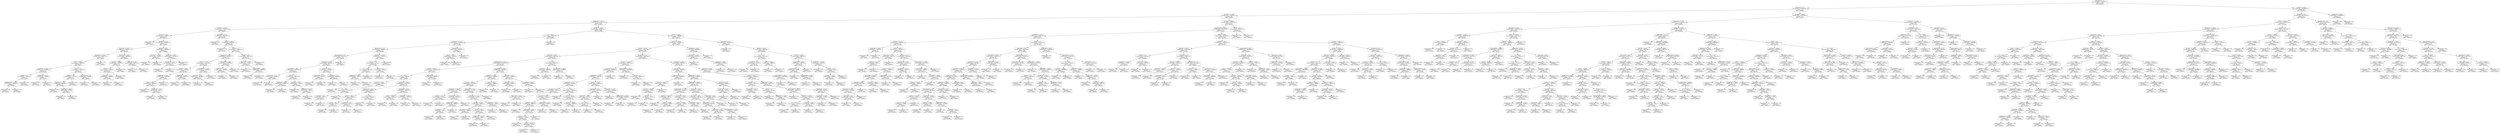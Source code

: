 digraph Tree {
node [shape=box, style="rounded", color="black", fontname="helvetica"] ;
edge [fontname="helvetica"] ;
0 [label="OverallQual <= 7.5\nsquared_error = 7355191783.6\nsamples = 530\nvalue = 186814.4"] ;
1 [label="OverallQual <= 6.5\nsquared_error = 2760962483.6\nsamples = 431\nvalue = 159643.4"] ;
0 -> 1 [labeldistance=2.5, labelangle=45, headlabel="True"] ;
2 [label="GrLivArea <= 1379.0\nsquared_error = 1190708118.2\nsamples = 304\nvalue = 137664.3"] ;
1 -> 2 ;
3 [label="TotalBsmtSF <= 717.5\nsquared_error = 637812478.3\nsamples = 191\nvalue = 124059.3"] ;
2 -> 3 ;
4 [label="GrLivArea <= 1115.0\nsquared_error = 543607444.9\nsamples = 43\nvalue = 99869.0"] ;
3 -> 4 ;
5 [label="GrLivArea <= 500.0\nsquared_error = 378980533.1\nsamples = 24\nvalue = 89413.5"] ;
4 -> 5 ;
6 [label="squared_error = 0.0\nsamples = 1\nvalue = 35311.0"] ;
5 -> 6 ;
7 [label="OverallCond <= 6.5\nsquared_error = 244258103.7\nsamples = 23\nvalue = 92118.6"] ;
5 -> 7 ;
8 [label="BsmtUnfSF <= 435.0\nsquared_error = 205914119.0\nsamples = 18\nvalue = 85434.9"] ;
7 -> 8 ;
9 [label="OpenPorchSF <= 107.0\nsquared_error = 109603753.5\nsamples = 12\nvalue = 91992.1"] ;
8 -> 9 ;
10 [label="YrSold <= 2008.5\nsquared_error = 31889209.0\nsamples = 11\nvalue = 88053.1"] ;
9 -> 10 ;
11 [label="BsmtFinSF1 <= 344.0\nsquared_error = 16109898.0\nsamples = 5\nvalue = 92978.6"] ;
10 -> 11 ;
12 [label="HalfBath <= 0.5\nsquared_error = 4222222.2\nsamples = 3\nvalue = 97333.3"] ;
11 -> 12 ;
13 [label="YearRemodAdd <= 1953.0\nsquared_error = 1000000.0\nsamples = 2\nvalue = 96000.0"] ;
12 -> 13 ;
14 [label="squared_error = 0.0\nsamples = 1\nvalue = 95000.0"] ;
13 -> 14 ;
15 [label="squared_error = 0.0\nsamples = 1\nvalue = 97000.0"] ;
13 -> 15 ;
16 [label="squared_error = 0.0\nsamples = 1\nvalue = 100000.0"] ;
12 -> 16 ;
17 [label="MSSubClass <= 95.0\nsquared_error = 135468.8\nsamples = 2\nvalue = 89712.5"] ;
11 -> 17 ;
18 [label="squared_error = 0.0\nsamples = 1\nvalue = 90350.0"] ;
17 -> 18 ;
19 [label="squared_error = 0.0\nsamples = 1\nvalue = 89500.0"] ;
17 -> 19 ;
20 [label="MoSold <= 7.5\nsquared_error = 10617284.0\nsamples = 6\nvalue = 84222.2"] ;
10 -> 20 ;
21 [label="HalfBath <= 0.5\nsquared_error = 2775510.2\nsamples = 4\nvalue = 82714.3"] ;
20 -> 21 ;
22 [label="GarageArea <= 326.0\nsquared_error = 960000.0\nsamples = 3\nvalue = 81800.0"] ;
21 -> 22 ;
23 [label="squared_error = 0.0\nsamples = 1\nvalue = 80000.0"] ;
22 -> 23 ;
24 [label="GarageYrBlt <= 1938.0\nsquared_error = 187500.0\nsamples = 2\nvalue = 82250.0"] ;
22 -> 24 ;
25 [label="squared_error = 0.0\nsamples = 1\nvalue = 83000.0"] ;
24 -> 25 ;
26 [label="squared_error = 0.0\nsamples = 1\nvalue = 82000.0"] ;
24 -> 26 ;
27 [label="squared_error = 0.0\nsamples = 1\nvalue = 85000.0"] ;
21 -> 27 ;
28 [label="TotRmsAbvGrd <= 5.5\nsquared_error = 2250000.0\nsamples = 2\nvalue = 89500.0"] ;
20 -> 28 ;
29 [label="squared_error = 0.0\nsamples = 1\nvalue = 91000.0"] ;
28 -> 29 ;
30 [label="squared_error = 0.0\nsamples = 1\nvalue = 88000.0"] ;
28 -> 30 ;
31 [label="squared_error = 0.0\nsamples = 1\nvalue = 113000.0"] ;
9 -> 31 ;
32 [label="MasVnrArea <= 54.0\nsquared_error = 90006608.5\nsamples = 6\nvalue = 69861.6"] ;
8 -> 32 ;
33 [label="GrLivArea <= 1006.0\nsquared_error = 26326951.2\nsamples = 4\nvalue = 65165.5"] ;
32 -> 33 ;
34 [label="MoSold <= 7.0\nsquared_error = 11400000.0\nsamples = 3\nvalue = 67000.0"] ;
33 -> 34 ;
35 [label="GarageArea <= 372.0\nsquared_error = 5062500.0\nsamples = 2\nvalue = 70750.0"] ;
34 -> 35 ;
36 [label="squared_error = 0.0\nsamples = 1\nvalue = 68500.0"] ;
35 -> 36 ;
37 [label="squared_error = 0.0\nsamples = 1\nvalue = 73000.0"] ;
35 -> 37 ;
38 [label="squared_error = 0.0\nsamples = 1\nvalue = 64500.0"] ;
34 -> 38 ;
39 [label="squared_error = 0.0\nsamples = 1\nvalue = 55993.0"] ;
33 -> 39 ;
40 [label="LotFrontage <= 36.5\nsquared_error = 16402500.0\nsamples = 2\nvalue = 83950.0"] ;
32 -> 40 ;
41 [label="squared_error = 0.0\nsamples = 1\nvalue = 88000.0"] ;
40 -> 41 ;
42 [label="squared_error = 0.0\nsamples = 1\nvalue = 79900.0"] ;
40 -> 42 ;
43 [label="YearBuilt <= 1935.5\nsquared_error = 38423076.9\nsamples = 5\nvalue = 106000.0"] ;
7 -> 43 ;
44 [label="BsmtFinSF1 <= 104.5\nsquared_error = 5859375.0\nsamples = 2\nvalue = 101875.0"] ;
43 -> 44 ;
45 [label="squared_error = 0.0\nsamples = 1\nvalue = 100000.0"] ;
44 -> 45 ;
46 [label="squared_error = 0.0\nsamples = 1\nvalue = 105000.0"] ;
44 -> 46 ;
47 [label="MSSubClass <= 95.0\nsquared_error = 19740000.0\nsamples = 3\nvalue = 112600.0"] ;
43 -> 47 ;
48 [label="OverallCond <= 7.5\nsquared_error = 500000.0\nsamples = 2\nvalue = 109000.0"] ;
47 -> 48 ;
49 [label="squared_error = 0.0\nsamples = 1\nvalue = 109500.0"] ;
48 -> 49 ;
50 [label="squared_error = 0.0\nsamples = 1\nvalue = 108000.0"] ;
48 -> 50 ;
51 [label="squared_error = 0.0\nsamples = 1\nvalue = 118000.0"] ;
47 -> 51 ;
52 [label="GarageArea <= 214.5\nsquared_error = 394414533.3\nsamples = 19\nvalue = 115011.5"] ;
4 -> 52 ;
53 [label="squared_error = 0.0\nsamples = 1\nvalue = 78000.0"] ;
52 -> 53 ;
54 [label="1stFlrSF <= 619.0\nsquared_error = 263626657.7\nsamples = 18\nvalue = 119282.0"] ;
52 -> 54 ;
55 [label="squared_error = 0.0\nsamples = 1\nvalue = 173733.0"] ;
54 -> 55 ;
56 [label="MoSold <= 7.5\nsquared_error = 150831584.0\nsamples = 17\nvalue = 117104.0"] ;
54 -> 56 ;
57 [label="GarageArea <= 454.0\nsquared_error = 109568373.7\nsamples = 13\nvalue = 122447.1"] ;
56 -> 57 ;
58 [label="1stFlrSF <= 727.0\nsquared_error = 72441388.9\nsamples = 10\nvalue = 118216.7"] ;
57 -> 58 ;
59 [label="1stFlrSF <= 680.5\nsquared_error = 32534321.0\nsamples = 7\nvalue = 114788.9"] ;
58 -> 59 ;
60 [label="GarageYrBlt <= 1986.0\nsquared_error = 8312500.0\nsamples = 5\nvalue = 118250.0"] ;
59 -> 60 ;
61 [label="YrSold <= 2006.5\nsquared_error = 600000.0\nsamples = 4\nvalue = 119500.0"] ;
60 -> 61 ;
62 [label="squared_error = 0.0\nsamples = 1\nvalue = 118000.0"] ;
61 -> 62 ;
63 [label="WoodDeckSF <= 92.5\nsquared_error = 46875.0\nsamples = 3\nvalue = 119875.0"] ;
61 -> 63 ;
64 [label="squared_error = 0.0\nsamples = 2\nvalue = 120000.0"] ;
63 -> 64 ;
65 [label="squared_error = 0.0\nsamples = 1\nvalue = 119500.0"] ;
63 -> 65 ;
66 [label="squared_error = 0.0\nsamples = 1\nvalue = 112000.0"] ;
60 -> 66 ;
67 [label="TotalBsmtSF <= 556.0\nsquared_error = 9102222.2\nsamples = 2\nvalue = 107866.7"] ;
59 -> 67 ;
68 [label="squared_error = 0.0\nsamples = 1\nvalue = 110000.0"] ;
67 -> 68 ;
69 [label="squared_error = 0.0\nsamples = 1\nvalue = 103600.0"] ;
67 -> 69 ;
70 [label="EnclosedPorch <= 33.5\nsquared_error = 51166666.7\nsamples = 3\nvalue = 128500.0"] ;
58 -> 70 ;
71 [label="MasVnrArea <= 49.0\nsquared_error = 16000000.0\nsamples = 2\nvalue = 124000.0"] ;
70 -> 71 ;
72 [label="squared_error = 0.0\nsamples = 1\nvalue = 128000.0"] ;
71 -> 72 ;
73 [label="squared_error = 0.0\nsamples = 1\nvalue = 120000.0"] ;
71 -> 73 ;
74 [label="squared_error = 0.0\nsamples = 1\nvalue = 137500.0"] ;
70 -> 74 ;
75 [label="OpenPorchSF <= 89.0\nsquared_error = 52640000.0\nsamples = 3\nvalue = 132600.0"] ;
57 -> 75 ;
76 [label="OpenPorchSF <= 25.0\nsquared_error = 1000000.0\nsamples = 2\nvalue = 129000.0"] ;
75 -> 76 ;
77 [label="squared_error = 0.0\nsamples = 1\nvalue = 128000.0"] ;
76 -> 77 ;
78 [label="squared_error = 0.0\nsamples = 1\nvalue = 130000.0"] ;
76 -> 78 ;
79 [label="squared_error = 0.0\nsamples = 1\nvalue = 147000.0"] ;
75 -> 79 ;
80 [label="FullBath <= 1.5\nsquared_error = 48937500.0\nsamples = 4\nvalue = 105750.0"] ;
56 -> 80 ;
81 [label="BsmtUnfSF <= 502.0\nsquared_error = 15428571.4\nsamples = 3\nvalue = 108000.0"] ;
80 -> 81 ;
82 [label="squared_error = 0.0\nsamples = 1\nvalue = 105000.0"] ;
81 -> 82 ;
83 [label="YearRemodAdd <= 1975.0\nsquared_error = 8000000.0\nsamples = 2\nvalue = 112000.0"] ;
81 -> 83 ;
84 [label="squared_error = 0.0\nsamples = 1\nvalue = 116000.0"] ;
83 -> 84 ;
85 [label="squared_error = 0.0\nsamples = 1\nvalue = 110000.0"] ;
83 -> 85 ;
86 [label="squared_error = 0.0\nsamples = 1\nvalue = 90000.0"] ;
80 -> 86 ;
87 [label="YearBuilt <= 1939.5\nsquared_error = 445402758.4\nsamples = 148\nvalue = 131098.2"] ;
3 -> 87 ;
88 [label="Id <= 1363.5\nsquared_error = 266650285.7\nsamples = 25\nvalue = 108985.4"] ;
87 -> 88 ;
89 [label="ScreenPorch <= 123.0\nsquared_error = 157651084.0\nsamples = 24\nvalue = 111280.2"] ;
88 -> 89 ;
90 [label="MSSubClass <= 37.5\nsquared_error = 94283081.9\nsamples = 21\nvalue = 108760.8"] ;
89 -> 90 ;
91 [label="BedroomAbvGr <= 2.5\nsquared_error = 66957220.0\nsamples = 14\nvalue = 104108.5"] ;
90 -> 91 ;
92 [label="LotFrontage <= 59.5\nsquared_error = 38836883.2\nsamples = 13\nvalue = 106122.1"] ;
91 -> 92 ;
93 [label="BsmtFinSF1 <= 76.0\nsquared_error = 29355495.9\nsamples = 7\nvalue = 110586.4"] ;
92 -> 93 ;
94 [label="ExterCond_TA <= 0.5\nsquared_error = 405000.0\nsamples = 2\nvalue = 118850.0"] ;
93 -> 94 ;
95 [label="squared_error = 0.0\nsamples = 1\nvalue = 119750.0"] ;
94 -> 95 ;
96 [label="squared_error = 0.0\nsamples = 1\nvalue = 118400.0"] ;
94 -> 96 ;
97 [label="MoSold <= 5.5\nsquared_error = 5001093.8\nsamples = 5\nvalue = 107487.5"] ;
93 -> 97 ;
98 [label="TotalBsmtSF <= 865.5\nsquared_error = 2296875.0\nsamples = 2\nvalue = 105625.0"] ;
97 -> 98 ;
99 [label="squared_error = 0.0\nsamples = 1\nvalue = 103000.0"] ;
98 -> 99 ;
100 [label="squared_error = 0.0\nsamples = 1\nvalue = 106500.0"] ;
98 -> 100 ;
101 [label="GrLivArea <= 1031.5\nsquared_error = 767500.0\nsamples = 3\nvalue = 109350.0"] ;
97 -> 101 ;
102 [label="squared_error = 0.0\nsamples = 1\nvalue = 108500.0"] ;
101 -> 102 ;
103 [label="TotalBsmtSF <= 1149.5\nsquared_error = 90000.0\nsamples = 2\nvalue = 110200.0"] ;
101 -> 103 ;
104 [label="squared_error = 0.0\nsamples = 1\nvalue = 110500.0"] ;
103 -> 104 ;
105 [label="squared_error = 0.0\nsamples = 1\nvalue = 109900.0"] ;
103 -> 105 ;
106 [label="LotArea <= 5932.0\nsquared_error = 15726655.6\nsamples = 6\nvalue = 102344.6"] ;
92 -> 106 ;
107 [label="EnclosedPorch <= 56.0\nsquared_error = 513422.2\nsamples = 2\nvalue = 109493.3"] ;
106 -> 107 ;
108 [label="squared_error = 0.0\nsamples = 1\nvalue = 110000.0"] ;
107 -> 108 ;
109 [label="squared_error = 0.0\nsamples = 1\nvalue = 108480.0"] ;
107 -> 109 ;
110 [label="OverallQual <= 5.5\nsquared_error = 360000.0\nsamples = 4\nvalue = 100200.0"] ;
106 -> 110 ;
111 [label="squared_error = 0.0\nsamples = 3\nvalue = 100000.0"] ;
110 -> 111 ;
112 [label="squared_error = 0.0\nsamples = 1\nvalue = 102000.0"] ;
110 -> 112 ;
113 [label="squared_error = 0.0\nsamples = 1\nvalue = 88000.0"] ;
91 -> 113 ;
114 [label="BsmtFinSF1 <= 333.0\nsquared_error = 12724852.1\nsamples = 7\nvalue = 118423.1"] ;
90 -> 114 ;
115 [label="MoSold <= 7.0\nsquared_error = 6347222.2\nsamples = 6\nvalue = 117666.7"] ;
114 -> 115 ;
116 [label="Id <= 826.0\nsquared_error = 580246.9\nsamples = 4\nvalue = 119055.6"] ;
115 -> 116 ;
117 [label="TotalBsmtSF <= 820.5\nsquared_error = 58593.8\nsamples = 3\nvalue = 119312.5"] ;
116 -> 117 ;
118 [label="squared_error = 0.0\nsamples = 1\nvalue = 119500.0"] ;
117 -> 118 ;
119 [label="squared_error = 0.0\nsamples = 2\nvalue = 119000.0"] ;
117 -> 119 ;
120 [label="squared_error = 0.0\nsamples = 1\nvalue = 117000.0"] ;
116 -> 120 ;
121 [label="MoSold <= 8.5\nsquared_error = 500000.0\nsamples = 2\nvalue = 113500.0"] ;
115 -> 121 ;
122 [label="squared_error = 0.0\nsamples = 1\nvalue = 113000.0"] ;
121 -> 122 ;
123 [label="squared_error = 0.0\nsamples = 1\nvalue = 114500.0"] ;
121 -> 123 ;
124 [label="squared_error = 0.0\nsamples = 1\nvalue = 127500.0"] ;
114 -> 124 ;
125 [label="OverallCond <= 6.5\nsquared_error = 93076875.0\nsamples = 3\nvalue = 136475.0"] ;
89 -> 125 ;
126 [label="2ndFlrSF <= 297.5\nsquared_error = 2000000.0\nsamples = 2\nvalue = 142000.0"] ;
125 -> 126 ;
127 [label="squared_error = 0.0\nsamples = 1\nvalue = 144000.0"] ;
126 -> 127 ;
128 [label="squared_error = 0.0\nsamples = 1\nvalue = 141000.0"] ;
126 -> 128 ;
129 [label="squared_error = 0.0\nsamples = 1\nvalue = 119900.0"] ;
125 -> 129 ;
130 [label="squared_error = 0.0\nsamples = 1\nvalue = 58500.0"] ;
88 -> 130 ;
131 [label="1stFlrSF <= 1260.0\nsquared_error = 346938630.6\nsamples = 123\nvalue = 136235.6"] ;
87 -> 131 ;
132 [label="YearBuilt <= 2003.5\nsquared_error = 231309679.8\nsamples = 110\nvalue = 133617.8"] ;
131 -> 132 ;
133 [label="1stFlrSF <= 951.0\nsquared_error = 184126585.3\nsamples = 106\nvalue = 132525.2"] ;
132 -> 133 ;
134 [label="BsmtUnfSF <= 879.5\nsquared_error = 150041053.2\nsamples = 41\nvalue = 125629.4"] ;
133 -> 134 ;
135 [label="YearRemodAdd <= 1971.5\nsquared_error = 105353347.8\nsamples = 37\nvalue = 127898.4"] ;
134 -> 135 ;
136 [label="LotArea <= 14644.0\nsquared_error = 70143460.9\nsamples = 17\nvalue = 120375.3"] ;
135 -> 136 ;
137 [label="Id <= 562.0\nsquared_error = 33897907.7\nsamples = 15\nvalue = 118000.4"] ;
136 -> 137 ;
138 [label="GrLivArea <= 802.5\nsquared_error = 3841722.1\nsamples = 5\nvalue = 111286.9"] ;
137 -> 138 ;
139 [label="squared_error = 0.0\nsamples = 1\nvalue = 115000.0"] ;
138 -> 139 ;
140 [label="Id <= 490.0\nsquared_error = 1801120.0\nsamples = 4\nvalue = 110668.0"] ;
138 -> 140 ;
141 [label="OverallQual <= 4.5\nsquared_error = 184512.0\nsamples = 3\nvalue = 109752.0"] ;
140 -> 141 ;
142 [label="squared_error = 0.0\nsamples = 1\nvalue = 109008.0"] ;
141 -> 142 ;
143 [label="squared_error = 0.0\nsamples = 2\nvalue = 110000.0"] ;
141 -> 143 ;
144 [label="squared_error = 0.0\nsamples = 1\nvalue = 112500.0"] ;
140 -> 144 ;
145 [label="GarageArea <= 294.0\nsquared_error = 15122449.0\nsamples = 10\nvalue = 121357.1"] ;
137 -> 145 ;
146 [label="WoodDeckSF <= 84.0\nsquared_error = 6808593.8\nsamples = 6\nvalue = 118812.5"] ;
145 -> 146 ;
147 [label="1stFlrSF <= 930.0\nsquared_error = 5100000.0\nsamples = 4\nvalue = 117500.0"] ;
146 -> 147 ;
148 [label="MoSold <= 9.0\nsquared_error = 62500.0\nsamples = 2\nvalue = 114750.0"] ;
147 -> 148 ;
149 [label="squared_error = 0.0\nsamples = 1\nvalue = 114500.0"] ;
148 -> 149 ;
150 [label="squared_error = 0.0\nsamples = 1\nvalue = 115000.0"] ;
148 -> 150 ;
151 [label="OverallCond <= 5.5\nsquared_error = 55555.6\nsamples = 2\nvalue = 119333.3"] ;
147 -> 151 ;
152 [label="squared_error = 0.0\nsamples = 1\nvalue = 119500.0"] ;
151 -> 152 ;
153 [label="squared_error = 0.0\nsamples = 1\nvalue = 119000.0"] ;
151 -> 153 ;
154 [label="Id <= 982.5\nsquared_error = 2000000.0\nsamples = 2\nvalue = 121000.0"] ;
146 -> 154 ;
155 [label="squared_error = 0.0\nsamples = 1\nvalue = 120000.0"] ;
154 -> 155 ;
156 [label="squared_error = 0.0\nsamples = 1\nvalue = 123000.0"] ;
154 -> 156 ;
157 [label="GarageArea <= 432.0\nsquared_error = 6062500.0\nsamples = 4\nvalue = 124750.0"] ;
145 -> 157 ;
158 [label="YrSold <= 2008.0\nsquared_error = 1562500.0\nsamples = 2\nvalue = 126250.0"] ;
157 -> 158 ;
159 [label="squared_error = 0.0\nsamples = 1\nvalue = 125000.0"] ;
158 -> 159 ;
160 [label="squared_error = 0.0\nsamples = 1\nvalue = 127500.0"] ;
158 -> 160 ;
161 [label="TotalBsmtSF <= 861.0\nsquared_error = 1562500.0\nsamples = 2\nvalue = 121750.0"] ;
157 -> 161 ;
162 [label="squared_error = 0.0\nsamples = 1\nvalue = 123000.0"] ;
161 -> 162 ;
163 [label="squared_error = 0.0\nsamples = 1\nvalue = 120500.0"] ;
161 -> 163 ;
164 [label="TotRmsAbvGrd <= 5.5\nsquared_error = 8000000.0\nsamples = 2\nvalue = 137000.0"] ;
136 -> 164 ;
165 [label="squared_error = 0.0\nsamples = 1\nvalue = 141000.0"] ;
164 -> 165 ;
166 [label="squared_error = 0.0\nsamples = 1\nvalue = 135000.0"] ;
164 -> 166 ;
167 [label="GarageYrBlt <= 1990.0\nsquared_error = 64075591.8\nsamples = 20\nvalue = 133057.1"] ;
135 -> 167 ;
168 [label="BsmtFinSF1 <= 804.5\nsquared_error = 34149591.8\nsamples = 16\nvalue = 130142.9"] ;
167 -> 168 ;
169 [label="LotArea <= 7822.5\nsquared_error = 23256000.0\nsamples = 14\nvalue = 128880.0"] ;
168 -> 169 ;
170 [label="GarageYrBlt <= 1955.5\nsquared_error = 15217600.0\nsamples = 6\nvalue = 124380.0"] ;
169 -> 170 ;
171 [label="Fireplaces <= 1.0\nsquared_error = 1000000.0\nsamples = 2\nvalue = 118000.0"] ;
170 -> 171 ;
172 [label="squared_error = 0.0\nsamples = 1\nvalue = 117000.0"] ;
171 -> 172 ;
173 [label="squared_error = 0.0\nsamples = 1\nvalue = 119000.0"] ;
171 -> 173 ;
174 [label="BsmtUnfSF <= 298.0\nsquared_error = 6051875.0\nsamples = 4\nvalue = 125975.0"] ;
170 -> 174 ;
175 [label="GarageYrBlt <= 1984.5\nsquared_error = 898400.0\nsamples = 3\nvalue = 124160.0"] ;
174 -> 175 ;
176 [label="OverallQual <= 5.5\nsquared_error = 2222.2\nsamples = 2\nvalue = 124933.3"] ;
175 -> 176 ;
177 [label="squared_error = 0.0\nsamples = 1\nvalue = 124900.0"] ;
176 -> 177 ;
178 [label="squared_error = 0.0\nsamples = 1\nvalue = 125000.0"] ;
176 -> 178 ;
179 [label="squared_error = 0.0\nsamples = 1\nvalue = 123000.0"] ;
175 -> 179 ;
180 [label="squared_error = 0.0\nsamples = 1\nvalue = 129000.0"] ;
174 -> 180 ;
181 [label="OpenPorchSF <= 72.0\nsquared_error = 6114933.3\nsamples = 8\nvalue = 131880.0"] ;
169 -> 181 ;
182 [label="LotFrontage <= 72.5\nsquared_error = 3197806.1\nsamples = 7\nvalue = 131407.1"] ;
181 -> 182 ;
183 [label="GrLivArea <= 879.0\nsquared_error = 1909722.2\nsamples = 5\nvalue = 131916.7"] ;
182 -> 183 ;
184 [label="BsmtUnfSF <= 258.0\nsquared_error = 60000.0\nsamples = 2\nvalue = 133300.0"] ;
183 -> 184 ;
185 [label="squared_error = 0.0\nsamples = 1\nvalue = 133000.0"] ;
184 -> 185 ;
186 [label="squared_error = 0.0\nsamples = 1\nvalue = 133500.0"] ;
184 -> 186 ;
187 [label="1stFlrSF <= 911.0\nsquared_error = 887755.1\nsamples = 3\nvalue = 130928.6"] ;
183 -> 187 ;
188 [label="TotalBsmtSF <= 831.0\nsquared_error = 46875.0\nsamples = 2\nvalue = 130125.0"] ;
187 -> 188 ;
189 [label="squared_error = 0.0\nsamples = 1\nvalue = 130500.0"] ;
188 -> 189 ;
190 [label="squared_error = 0.0\nsamples = 1\nvalue = 130000.0"] ;
188 -> 190 ;
191 [label="squared_error = 0.0\nsamples = 1\nvalue = 132000.0"] ;
187 -> 191 ;
192 [label="TotalBsmtSF <= 879.0\nsquared_error = 22500.0\nsamples = 2\nvalue = 128350.0"] ;
182 -> 192 ;
193 [label="squared_error = 0.0\nsamples = 1\nvalue = 128500.0"] ;
192 -> 193 ;
194 [label="squared_error = 0.0\nsamples = 1\nvalue = 128200.0"] ;
192 -> 194 ;
195 [label="squared_error = 0.0\nsamples = 1\nvalue = 138500.0"] ;
181 -> 195 ;
196 [label="YrSold <= 2007.5\nsquared_error = 888888.9\nsamples = 2\nvalue = 140666.7"] ;
168 -> 196 ;
197 [label="squared_error = 0.0\nsamples = 1\nvalue = 140000.0"] ;
196 -> 197 ;
198 [label="squared_error = 0.0\nsamples = 1\nvalue = 142000.0"] ;
196 -> 198 ;
199 [label="LotFrontage <= 73.0\nsquared_error = 13918367.3\nsamples = 4\nvalue = 144714.3"] ;
167 -> 199 ;
200 [label="LotFrontage <= 64.5\nsquared_error = 250000.0\nsamples = 2\nvalue = 147500.0"] ;
199 -> 200 ;
201 [label="squared_error = 0.0\nsamples = 1\nvalue = 148000.0"] ;
200 -> 201 ;
202 [label="squared_error = 0.0\nsamples = 1\nvalue = 147000.0"] ;
200 -> 202 ;
203 [label="GarageYrBlt <= 1994.5\nsquared_error = 8000000.0\nsamples = 2\nvalue = 141000.0"] ;
199 -> 203 ;
204 [label="squared_error = 0.0\nsamples = 1\nvalue = 143000.0"] ;
203 -> 204 ;
205 [label="squared_error = 0.0\nsamples = 1\nvalue = 137000.0"] ;
203 -> 205 ;
206 [label="Id <= 805.5\nsquared_error = 40984722.2\nsamples = 4\nvalue = 103316.7"] ;
134 -> 206 ;
207 [label="BsmtUnfSF <= 912.5\nsquared_error = 980000.0\nsamples = 2\nvalue = 109300.0"] ;
206 -> 207 ;
208 [label="squared_error = 0.0\nsamples = 1\nvalue = 107900.0"] ;
207 -> 208 ;
209 [label="squared_error = 0.0\nsamples = 1\nvalue = 110000.0"] ;
207 -> 209 ;
210 [label="YearRemodAdd <= 1966.0\nsquared_error = 9388888.9\nsamples = 2\nvalue = 97333.3"] ;
206 -> 210 ;
211 [label="squared_error = 0.0\nsamples = 1\nvalue = 93000.0"] ;
210 -> 211 ;
212 [label="squared_error = 0.0\nsamples = 1\nvalue = 99500.0"] ;
210 -> 212 ;
213 [label="OverallCond <= 5.5\nsquared_error = 159185489.9\nsamples = 65\nvalue = 136637.4"] ;
133 -> 213 ;
214 [label="GrLivArea <= 1192.0\nsquared_error = 128537385.8\nsamples = 27\nvalue = 128302.9"] ;
213 -> 214 ;
215 [label="ScreenPorch <= 239.5\nsquared_error = 68239510.6\nsamples = 24\nvalue = 131795.9"] ;
214 -> 215 ;
216 [label="WoodDeckSF <= 97.0\nsquared_error = 54763262.0\nsamples = 23\nvalue = 131151.4"] ;
215 -> 216 ;
217 [label="BsmtUnfSF <= 727.5\nsquared_error = 40130633.3\nsamples = 15\nvalue = 128345.7"] ;
216 -> 217 ;
218 [label="GarageArea <= 270.5\nsquared_error = 17952353.4\nsamples = 11\nvalue = 130652.8"] ;
217 -> 218 ;
219 [label="MasVnrArea <= 96.0\nsquared_error = 10562500.0\nsamples = 2\nvalue = 121750.0"] ;
218 -> 219 ;
220 [label="squared_error = 0.0\nsamples = 1\nvalue = 125000.0"] ;
219 -> 220 ;
221 [label="squared_error = 0.0\nsamples = 1\nvalue = 118500.0"] ;
219 -> 221 ;
222 [label="BsmtUnfSF <= 478.5\nsquared_error = 7730224.6\nsamples = 9\nvalue = 131765.6"] ;
218 -> 222 ;
223 [label="YearBuilt <= 1955.0\nsquared_error = 2948224.9\nsamples = 7\nvalue = 132865.4"] ;
222 -> 223 ;
224 [label="squared_error = 0.0\nsamples = 1\nvalue = 128000.0"] ;
223 -> 224 ;
225 [label="MasVnrArea <= 45.0\nsquared_error = 1056857.6\nsamples = 6\nvalue = 133270.8"] ;
223 -> 225 ;
226 [label="LotArea <= 7715.5\nsquared_error = 80246.9\nsamples = 4\nvalue = 132694.4"] ;
225 -> 226 ;
227 [label="squared_error = 0.0\nsamples = 1\nvalue = 133000.0"] ;
226 -> 227 ;
228 [label="LotArea <= 18033.0\nsquared_error = 10000.0\nsamples = 3\nvalue = 132450.0"] ;
226 -> 228 ;
229 [label="squared_error = 0.0\nsamples = 2\nvalue = 132500.0"] ;
228 -> 229 ;
230 [label="squared_error = 0.0\nsamples = 1\nvalue = 132250.0"] ;
228 -> 230 ;
231 [label="squared_error = 0.0\nsamples = 2\nvalue = 135000.0"] ;
225 -> 231 ;
232 [label="TotRmsAbvGrd <= 4.5\nsquared_error = 500000.0\nsamples = 2\nvalue = 127000.0"] ;
222 -> 232 ;
233 [label="squared_error = 0.0\nsamples = 1\nvalue = 127500.0"] ;
232 -> 233 ;
234 [label="squared_error = 0.0\nsamples = 1\nvalue = 126000.0"] ;
232 -> 234 ;
235 [label="Id <= 253.5\nsquared_error = 31826400.0\nsamples = 4\nvalue = 120040.0"] ;
217 -> 235 ;
236 [label="squared_error = 0.0\nsamples = 1\nvalue = 126500.0"] ;
235 -> 236 ;
237 [label="YrSold <= 2007.5\nsquared_error = 6675555.6\nsamples = 3\nvalue = 115733.3"] ;
235 -> 237 ;
238 [label="squared_error = 0.0\nsamples = 1\nvalue = 119200.0"] ;
237 -> 238 ;
239 [label="LotArea <= 16092.0\nsquared_error = 1000000.0\nsamples = 2\nvalue = 114000.0"] ;
237 -> 239 ;
240 [label="squared_error = 0.0\nsamples = 1\nvalue = 115000.0"] ;
239 -> 240 ;
241 [label="squared_error = 0.0\nsamples = 1\nvalue = 113000.0"] ;
239 -> 241 ;
242 [label="LotArea <= 11334.5\nsquared_error = 42082840.2\nsamples = 8\nvalue = 136115.4"] ;
216 -> 242 ;
243 [label="LotFrontage <= 82.5\nsquared_error = 10402500.0\nsamples = 5\nvalue = 133150.0"] ;
242 -> 243 ;
244 [label="BsmtUnfSF <= 934.5\nsquared_error = 4316326.5\nsamples = 4\nvalue = 134928.6"] ;
243 -> 244 ;
245 [label="Id <= 864.5\nsquared_error = 34722.2\nsamples = 3\nvalue = 134083.3"] ;
244 -> 245 ;
246 [label="squared_error = 0.0\nsamples = 2\nvalue = 134000.0"] ;
245 -> 246 ;
247 [label="squared_error = 0.0\nsamples = 1\nvalue = 134500.0"] ;
245 -> 247 ;
248 [label="squared_error = 0.0\nsamples = 1\nvalue = 140000.0"] ;
244 -> 248 ;
249 [label="squared_error = 0.0\nsamples = 1\nvalue = 129000.0"] ;
243 -> 249 ;
250 [label="BsmtFinSF1 <= 813.5\nsquared_error = 20666666.7\nsamples = 3\nvalue = 146000.0"] ;
242 -> 250 ;
251 [label="squared_error = 0.0\nsamples = 1\nvalue = 152000.0"] ;
250 -> 251 ;
252 [label="YearRemodAdd <= 1956.0\nsquared_error = 4000000.0\nsamples = 2\nvalue = 143000.0"] ;
250 -> 252 ;
253 [label="squared_error = 0.0\nsamples = 1\nvalue = 145000.0"] ;
252 -> 253 ;
254 [label="squared_error = 0.0\nsamples = 1\nvalue = 141000.0"] ;
252 -> 254 ;
255 [label="squared_error = 0.0\nsamples = 1\nvalue = 155000.0"] ;
215 -> 255 ;
256 [label="YearRemodAdd <= 1950.5\nsquared_error = 41867268.8\nsamples = 3\nvalue = 109839.6"] ;
214 -> 256 ;
257 [label="squared_error = 0.0\nsamples = 1\nvalue = 119000.0"] ;
256 -> 257 ;
258 [label="MoSold <= 2.5\nsquared_error = 11622643.4\nsamples = 2\nvalue = 106175.4"] ;
256 -> 258 ;
259 [label="squared_error = 0.0\nsamples = 1\nvalue = 108959.0"] ;
258 -> 259 ;
260 [label="squared_error = 0.0\nsamples = 1\nvalue = 102000.0"] ;
258 -> 260 ;
261 [label="GarageArea <= 438.0\nsquared_error = 101079780.2\nsamples = 38\nvalue = 142279.2"] ;
213 -> 261 ;
262 [label="ExterQual_TA <= 0.5\nsquared_error = 89346362.5\nsamples = 22\nvalue = 138434.2"] ;
261 -> 262 ;
263 [label="ExterCond_Gd <= 0.5\nsquared_error = 34488593.8\nsamples = 5\nvalue = 150112.5"] ;
262 -> 263 ;
264 [label="YearBuilt <= 1971.0\nsquared_error = 2534722.2\nsamples = 4\nvalue = 146816.7"] ;
263 -> 264 ;
265 [label="GrLivArea <= 1083.0\nsquared_error = 760000.0\nsamples = 3\nvalue = 146200.0"] ;
264 -> 265 ;
266 [label="squared_error = 0.0\nsamples = 1\nvalue = 145500.0"] ;
265 -> 266 ;
267 [label="MoSold <= 6.5\nsquared_error = 62500.0\nsamples = 2\nvalue = 147250.0"] ;
265 -> 267 ;
268 [label="squared_error = 0.0\nsamples = 1\nvalue = 147500.0"] ;
267 -> 268 ;
269 [label="squared_error = 0.0\nsamples = 1\nvalue = 147000.0"] ;
267 -> 269 ;
270 [label="squared_error = 0.0\nsamples = 1\nvalue = 149900.0"] ;
264 -> 270 ;
271 [label="squared_error = 0.0\nsamples = 1\nvalue = 160000.0"] ;
263 -> 271 ;
272 [label="TotalBsmtSF <= 1178.0\nsquared_error = 57908141.7\nsamples = 17\nvalue = 135320.0"] ;
262 -> 272 ;
273 [label="TotalBsmtSF <= 1053.0\nsquared_error = 33026034.0\nsamples = 14\nvalue = 133577.8"] ;
272 -> 273 ;
274 [label="YearRemodAdd <= 1979.5\nsquared_error = 19125562.1\nsamples = 7\nvalue = 129946.2"] ;
273 -> 274 ;
275 [label="YearBuilt <= 1957.5\nsquared_error = 2384722.2\nsamples = 3\nvalue = 125483.3"] ;
274 -> 275 ;
276 [label="squared_error = 0.0\nsamples = 1\nvalue = 128900.0"] ;
275 -> 276 ;
277 [label="LotArea <= 8400.0\nsquared_error = 60000.0\nsamples = 2\nvalue = 124800.0"] ;
275 -> 277 ;
278 [label="squared_error = 0.0\nsamples = 1\nvalue = 125000.0"] ;
277 -> 278 ;
279 [label="squared_error = 0.0\nsamples = 1\nvalue = 124500.0"] ;
277 -> 279 ;
280 [label="BsmtUnfSF <= 328.5\nsquared_error = 1770612.2\nsamples = 4\nvalue = 133771.4"] ;
274 -> 280 ;
281 [label="1stFlrSF <= 1058.0\nsquared_error = 90000.0\nsamples = 2\nvalue = 131700.0"] ;
280 -> 281 ;
282 [label="squared_error = 0.0\nsamples = 1\nvalue = 132000.0"] ;
281 -> 282 ;
283 [label="squared_error = 0.0\nsamples = 1\nvalue = 131400.0"] ;
281 -> 283 ;
284 [label="LotFrontage <= 65.5\nsquared_error = 40000.0\nsamples = 2\nvalue = 134600.0"] ;
280 -> 284 ;
285 [label="squared_error = 0.0\nsamples = 1\nvalue = 135000.0"] ;
284 -> 285 ;
286 [label="squared_error = 0.0\nsamples = 1\nvalue = 134500.0"] ;
284 -> 286 ;
287 [label="BsmtUnfSF <= 567.5\nsquared_error = 22315089.3\nsamples = 7\nvalue = 136950.0"] ;
273 -> 287 ;
288 [label="BsmtUnfSF <= 487.5\nsquared_error = 6982096.4\nsamples = 5\nvalue = 138593.8"] ;
287 -> 288 ;
289 [label="EnclosedPorch <= 56.0\nsquared_error = 509114.6\nsamples = 4\nvalue = 141187.5"] ;
288 -> 289 ;
290 [label="BsmtFinSF1 <= 535.5\nsquared_error = 187500.0\nsamples = 2\nvalue = 140750.0"] ;
289 -> 290 ;
291 [label="squared_error = 0.0\nsamples = 1\nvalue = 141000.0"] ;
290 -> 291 ;
292 [label="squared_error = 0.0\nsamples = 1\nvalue = 140000.0"] ;
290 -> 292 ;
293 [label="EnclosedPorch <= 148.0\nsquared_error = 3906.2\nsamples = 2\nvalue = 142062.5"] ;
289 -> 293 ;
294 [label="squared_error = 0.0\nsamples = 1\nvalue = 142125.0"] ;
293 -> 294 ;
295 [label="squared_error = 0.0\nsamples = 1\nvalue = 142000.0"] ;
293 -> 295 ;
296 [label="squared_error = 0.0\nsamples = 1\nvalue = 136000.0"] ;
288 -> 296 ;
297 [label="LotFrontage <= 54.5\nsquared_error = 832656.2\nsamples = 2\nvalue = 127087.5"] ;
287 -> 297 ;
298 [label="squared_error = 0.0\nsamples = 1\nvalue = 126175.0"] ;
297 -> 298 ;
299 [label="squared_error = 0.0\nsamples = 1\nvalue = 128000.0"] ;
297 -> 299 ;
300 [label="OverallCond <= 6.5\nsquared_error = 8666666.7\nsamples = 3\nvalue = 151000.0"] ;
272 -> 300 ;
301 [label="BsmtUnfSF <= 830.5\nsquared_error = 1000000.0\nsamples = 2\nvalue = 149000.0"] ;
300 -> 301 ;
302 [label="squared_error = 0.0\nsamples = 1\nvalue = 150000.0"] ;
301 -> 302 ;
303 [label="squared_error = 0.0\nsamples = 1\nvalue = 148000.0"] ;
301 -> 303 ;
304 [label="squared_error = 0.0\nsamples = 1\nvalue = 155000.0"] ;
300 -> 304 ;
305 [label="OpenPorchSF <= 98.0\nsquared_error = 67501673.5\nsamples = 16\nvalue = 147690.7"] ;
261 -> 305 ;
306 [label="LotArea <= 8431.5\nsquared_error = 34728600.0\nsamples = 14\nvalue = 146110.0"] ;
305 -> 306 ;
307 [label="MoSold <= 4.5\nsquared_error = 1921543.2\nsamples = 5\nvalue = 140761.1"] ;
306 -> 307 ;
308 [label="GarageYrBlt <= 1971.5\nsquared_error = 55555.6\nsamples = 2\nvalue = 142666.7"] ;
307 -> 308 ;
309 [label="squared_error = 0.0\nsamples = 1\nvalue = 143000.0"] ;
308 -> 309 ;
310 [label="squared_error = 0.0\nsamples = 1\nvalue = 142500.0"] ;
308 -> 310 ;
311 [label="MoSold <= 7.5\nsquared_error = 131180.6\nsamples = 3\nvalue = 139808.3"] ;
307 -> 311 ;
312 [label="squared_error = 0.0\nsamples = 1\nvalue = 139000.0"] ;
311 -> 312 ;
313 [label="TotalBsmtSF <= 1106.5\nsquared_error = 600.0\nsamples = 2\nvalue = 139970.0"] ;
311 -> 313 ;
314 [label="squared_error = 0.0\nsamples = 1\nvalue = 140000.0"] ;
313 -> 314 ;
315 [label="squared_error = 0.0\nsamples = 1\nvalue = 139950.0"] ;
313 -> 315 ;
316 [label="MasVnrArea <= 152.0\nsquared_error = 28036523.4\nsamples = 9\nvalue = 149118.8"] ;
306 -> 316 ;
317 [label="YearRemodAdd <= 1981.0\nsquared_error = 11045555.6\nsamples = 6\nvalue = 151533.3"] ;
316 -> 317 ;
318 [label="squared_error = 0.0\nsamples = 2\nvalue = 155000.0"] ;
317 -> 318 ;
319 [label="YearBuilt <= 1956.0\nsquared_error = 4219591.8\nsamples = 4\nvalue = 149057.1"] ;
317 -> 319 ;
320 [label="Id <= 691.5\nsquared_error = 1102500.0\nsamples = 2\nvalue = 145950.0"] ;
319 -> 320 ;
321 [label="squared_error = 0.0\nsamples = 1\nvalue = 144900.0"] ;
320 -> 321 ;
322 [label="squared_error = 0.0\nsamples = 1\nvalue = 147000.0"] ;
320 -> 322 ;
323 [label="3SsnPorch <= 90.0\nsquared_error = 60000.0\nsamples = 2\nvalue = 150300.0"] ;
319 -> 323 ;
324 [label="squared_error = 0.0\nsamples = 1\nvalue = 150500.0"] ;
323 -> 324 ;
325 [label="squared_error = 0.0\nsamples = 1\nvalue = 150000.0"] ;
323 -> 325 ;
326 [label="WoodDeckSF <= 60.0\nsquared_error = 9046875.0\nsamples = 3\nvalue = 141875.0"] ;
316 -> 326 ;
327 [label="GarageArea <= 706.0\nsquared_error = 3555555.6\nsamples = 2\nvalue = 143333.3"] ;
326 -> 327 ;
328 [label="squared_error = 0.0\nsamples = 1\nvalue = 142000.0"] ;
327 -> 328 ;
329 [label="squared_error = 0.0\nsamples = 1\nvalue = 146000.0"] ;
327 -> 329 ;
330 [label="squared_error = 0.0\nsamples = 1\nvalue = 137500.0"] ;
326 -> 330 ;
331 [label="YearRemodAdd <= 1965.0\nsquared_error = 55502500.0\nsamples = 2\nvalue = 167450.0"] ;
305 -> 331 ;
332 [label="squared_error = 0.0\nsamples = 1\nvalue = 160000.0"] ;
331 -> 332 ;
333 [label="squared_error = 0.0\nsamples = 1\nvalue = 174900.0"] ;
331 -> 333 ;
334 [label="GarageArea <= 626.0\nsquared_error = 386050400.0\nsamples = 4\nvalue = 171640.0"] ;
132 -> 334 ;
335 [label="BsmtUnfSF <= 147.0\nsquared_error = 62576875.0\nsamples = 3\nvalue = 162475.0"] ;
334 -> 335 ;
336 [label="squared_error = 0.0\nsamples = 1\nvalue = 176000.0"] ;
335 -> 336 ;
337 [label="GarageArea <= 498.0\nsquared_error = 2135555.6\nsamples = 2\nvalue = 157966.7"] ;
335 -> 337 ;
338 [label="squared_error = 0.0\nsamples = 1\nvalue = 155900.0"] ;
337 -> 338 ;
339 [label="squared_error = 0.0\nsamples = 1\nvalue = 159000.0"] ;
337 -> 339 ;
340 [label="squared_error = 0.0\nsamples = 1\nvalue = 208300.0"] ;
334 -> 340 ;
341 [label="OverallCond <= 4.0\nsquared_error = 763510212.5\nsamples = 13\nvalue = 160897.6"] ;
131 -> 341 ;
342 [label="squared_error = 0.0\nsamples = 1\nvalue = 60000.0"] ;
341 -> 342 ;
343 [label="YearBuilt <= 1962.0\nsquared_error = 208933288.1\nsamples = 12\nvalue = 166503.0"] ;
341 -> 343 ;
344 [label="Id <= 374.5\nsquared_error = 43333333.3\nsamples = 4\nvalue = 148000.0"] ;
343 -> 344 ;
345 [label="OverallCond <= 5.5\nsquared_error = 5555555.6\nsamples = 2\nvalue = 141666.7"] ;
344 -> 345 ;
346 [label="squared_error = 0.0\nsamples = 1\nvalue = 140000.0"] ;
345 -> 346 ;
347 [label="squared_error = 0.0\nsamples = 1\nvalue = 145000.0"] ;
345 -> 347 ;
348 [label="1stFlrSF <= 1287.5\nsquared_error = 888888.9\nsamples = 2\nvalue = 154333.3"] ;
344 -> 348 ;
349 [label="squared_error = 0.0\nsamples = 1\nvalue = 155000.0"] ;
348 -> 349 ;
350 [label="squared_error = 0.0\nsamples = 1\nvalue = 153000.0"] ;
348 -> 350 ;
351 [label="1stFlrSF <= 1315.0\nsquared_error = 34962508.8\nsamples = 8\nvalue = 175754.5"] ;
343 -> 351 ;
352 [label="GarageYrBlt <= 1991.0\nsquared_error = 3912392.0\nsamples = 4\nvalue = 179708.0"] ;
351 -> 352 ;
353 [label="ExterCond_TA <= 0.5\nsquared_error = 446666.7\nsamples = 3\nvalue = 180800.0"] ;
352 -> 353 ;
354 [label="squared_error = 0.0\nsamples = 1\nvalue = 179900.0"] ;
353 -> 354 ;
355 [label="YearRemodAdd <= 1987.5\nsquared_error = 62500.0\nsamples = 2\nvalue = 181250.0"] ;
353 -> 355 ;
356 [label="squared_error = 0.0\nsamples = 1\nvalue = 181500.0"] ;
355 -> 356 ;
357 [label="squared_error = 0.0\nsamples = 1\nvalue = 181000.0"] ;
355 -> 357 ;
358 [label="squared_error = 0.0\nsamples = 1\nvalue = 176432.0"] ;
352 -> 358 ;
359 [label="TotalBsmtSF <= 1156.0\nsquared_error = 3281768.8\nsamples = 4\nvalue = 167847.5"] ;
351 -> 359 ;
360 [label="squared_error = 0.0\nsamples = 1\nvalue = 165000.0"] ;
359 -> 360 ;
361 [label="MoSold <= 8.0\nsquared_error = 772022.2\nsamples = 3\nvalue = 168796.7"] ;
359 -> 361 ;
362 [label="GrLivArea <= 1342.0\nsquared_error = 90000.0\nsamples = 2\nvalue = 168200.0"] ;
361 -> 362 ;
363 [label="squared_error = 0.0\nsamples = 1\nvalue = 167900.0"] ;
362 -> 363 ;
364 [label="squared_error = 0.0\nsamples = 1\nvalue = 168500.0"] ;
362 -> 364 ;
365 [label="squared_error = 0.0\nsamples = 1\nvalue = 169990.0"] ;
361 -> 365 ;
366 [label="GrLivArea <= 2612.5\nsquared_error = 1236703320.1\nsamples = 113\nvalue = 162873.7"] ;
2 -> 366 ;
367 [label="YearRemodAdd <= 1979.5\nsquared_error = 1021421214.1\nsamples = 111\nvalue = 160154.7"] ;
366 -> 367 ;
368 [label="BsmtFinSF1 <= 135.0\nsquared_error = 593621027.8\nsamples = 59\nvalue = 145327.4"] ;
367 -> 368 ;
369 [label="GrLivArea <= 1472.5\nsquared_error = 324315567.2\nsamples = 20\nvalue = 122116.6"] ;
368 -> 369 ;
370 [label="GarageYrBlt <= 1944.0\nsquared_error = 76055555.6\nsamples = 2\nvalue = 85166.7"] ;
369 -> 370 ;
371 [label="squared_error = 0.0\nsamples = 1\nvalue = 79000.0"] ;
370 -> 371 ;
372 [label="squared_error = 0.0\nsamples = 1\nvalue = 97500.0"] ;
370 -> 372 ;
373 [label="1stFlrSF <= 840.5\nsquared_error = 194149479.3\nsamples = 18\nvalue = 125939.0"] ;
369 -> 373 ;
374 [label="OpenPorchSF <= 70.0\nsquared_error = 6302222.2\nsamples = 3\nvalue = 109466.7"] ;
373 -> 374 ;
375 [label="Fireplaces <= 0.5\nsquared_error = 90000.0\nsamples = 2\nvalue = 107700.0"] ;
374 -> 375 ;
376 [label="squared_error = 0.0\nsamples = 1\nvalue = 107400.0"] ;
375 -> 376 ;
377 [label="squared_error = 0.0\nsamples = 1\nvalue = 108000.0"] ;
375 -> 377 ;
378 [label="squared_error = 0.0\nsamples = 1\nvalue = 113000.0"] ;
374 -> 378 ;
379 [label="Fireplaces <= 0.5\nsquared_error = 153904390.3\nsamples = 15\nvalue = 130236.1"] ;
373 -> 379 ;
380 [label="WoodDeckSF <= 56.0\nsquared_error = 112155578.5\nsamples = 10\nvalue = 124893.6"] ;
379 -> 380 ;
381 [label="LotArea <= 10302.5\nsquared_error = 50199543.7\nsamples = 8\nvalue = 120837.8"] ;
380 -> 381 ;
382 [label="GarageYrBlt <= 1978.0\nsquared_error = 30789632.2\nsamples = 6\nvalue = 123589.2"] ;
381 -> 382 ;
383 [label="LotFrontage <= 88.5\nsquared_error = 26312500.0\nsamples = 4\nvalue = 126750.0"] ;
382 -> 383 ;
384 [label="OpenPorchSF <= 138.5\nsquared_error = 11040000.0\nsamples = 3\nvalue = 128600.0"] ;
383 -> 384 ;
385 [label="LotFrontage <= 70.5\nsquared_error = 1000000.0\nsamples = 2\nvalue = 127000.0"] ;
384 -> 385 ;
386 [label="squared_error = 0.0\nsamples = 1\nvalue = 128000.0"] ;
385 -> 386 ;
387 [label="squared_error = 0.0\nsamples = 1\nvalue = 126000.0"] ;
385 -> 387 ;
388 [label="squared_error = 0.0\nsamples = 1\nvalue = 135000.0"] ;
384 -> 388 ;
389 [label="squared_error = 0.0\nsamples = 1\nvalue = 117500.0"] ;
383 -> 389 ;
390 [label="GrLivArea <= 1882.5\nsquared_error = 40368.0\nsamples = 2\nvalue = 118848.0"] ;
382 -> 390 ;
391 [label="squared_error = 0.0\nsamples = 1\nvalue = 118964.0"] ;
390 -> 391 ;
392 [label="squared_error = 0.0\nsamples = 1\nvalue = 118500.0"] ;
390 -> 392 ;
393 [label="TotRmsAbvGrd <= 7.5\nsquared_error = 5555555.6\nsamples = 2\nvalue = 111666.7"] ;
381 -> 393 ;
394 [label="squared_error = 0.0\nsamples = 1\nvalue = 115000.0"] ;
393 -> 394 ;
395 [label="squared_error = 0.0\nsamples = 1\nvalue = 110000.0"] ;
393 -> 395 ;
396 [label="GarageArea <= 552.0\nsquared_error = 469157.6\nsamples = 2\nvalue = 142468.7"] ;
380 -> 396 ;
397 [label="squared_error = 0.0\nsamples = 1\nvalue = 142953.0"] ;
396 -> 397 ;
398 [label="squared_error = 0.0\nsamples = 1\nvalue = 141500.0"] ;
396 -> 398 ;
399 [label="EnclosedPorch <= 108.0\nsquared_error = 34974754.0\nsamples = 5\nvalue = 142447.4"] ;
379 -> 399 ;
400 [label="BsmtUnfSF <= 389.0\nsquared_error = 10165842.2\nsamples = 4\nvalue = 140355.3"] ;
399 -> 400 ;
401 [label="squared_error = 0.0\nsamples = 1\nvalue = 134432.0"] ;
400 -> 401 ;
402 [label="BsmtUnfSF <= 1056.0\nsquared_error = 3778400.0\nsamples = 3\nvalue = 141540.0"] ;
400 -> 402 ;
403 [label="GrLivArea <= 1533.0\nsquared_error = 108888.9\nsamples = 2\nvalue = 139966.7"] ;
402 -> 403 ;
404 [label="squared_error = 0.0\nsamples = 1\nvalue = 139500.0"] ;
403 -> 404 ;
405 [label="squared_error = 0.0\nsamples = 1\nvalue = 140200.0"] ;
403 -> 405 ;
406 [label="squared_error = 0.0\nsamples = 1\nvalue = 143900.0"] ;
402 -> 406 ;
407 [label="squared_error = 0.0\nsamples = 1\nvalue = 155000.0"] ;
399 -> 407 ;
408 [label="MoSold <= 7.5\nsquared_error = 311039503.8\nsamples = 39\nvalue = 157307.3"] ;
368 -> 408 ;
409 [label="LotFrontage <= 82.5\nsquared_error = 210427361.0\nsamples = 30\nvalue = 161683.0"] ;
408 -> 409 ;
410 [label="EnclosedPorch <= 98.0\nsquared_error = 105855437.0\nsamples = 20\nvalue = 155711.3"] ;
409 -> 410 ;
411 [label="OpenPorchSF <= 64.5\nsquared_error = 68176616.7\nsamples = 18\nvalue = 157841.1"] ;
410 -> 411 ;
412 [label="BsmtFinSF1 <= 967.0\nsquared_error = 54760416.0\nsamples = 16\nvalue = 156322.0"] ;
411 -> 412 ;
413 [label="ExterCond_Fa <= 0.5\nsquared_error = 35373042.4\nsamples = 13\nvalue = 154615.9"] ;
412 -> 413 ;
414 [label="BsmtFinSF2 <= 448.0\nsquared_error = 28862168.2\nsamples = 11\nvalue = 153086.1"] ;
413 -> 414 ;
415 [label="BedroomAbvGr <= 3.5\nsquared_error = 4893488.9\nsamples = 9\nvalue = 151336.7"] ;
414 -> 415 ;
416 [label="LotArea <= 9722.0\nsquared_error = 3291666.7\nsamples = 3\nvalue = 147750.0"] ;
415 -> 416 ;
417 [label="LotArea <= 5062.0\nsquared_error = 250000.0\nsamples = 2\nvalue = 149000.0"] ;
416 -> 417 ;
418 [label="squared_error = 0.0\nsamples = 1\nvalue = 148500.0"] ;
417 -> 418 ;
419 [label="squared_error = 0.0\nsamples = 1\nvalue = 149500.0"] ;
417 -> 419 ;
420 [label="squared_error = 0.0\nsamples = 1\nvalue = 145250.0"] ;
416 -> 420 ;
421 [label="WoodDeckSF <= 20.0\nsquared_error = 1273888.9\nsamples = 6\nvalue = 152233.3"] ;
415 -> 421 ;
422 [label="2ndFlrSF <= 948.0\nsquared_error = 20000.0\nsamples = 2\nvalue = 154100.0"] ;
421 -> 422 ;
423 [label="squared_error = 0.0\nsamples = 1\nvalue = 154000.0"] ;
422 -> 423 ;
424 [label="squared_error = 0.0\nsamples = 1\nvalue = 154300.0"] ;
422 -> 424 ;
425 [label="TotalBsmtSF <= 926.0\nsquared_error = 143209.9\nsamples = 4\nvalue = 151611.1"] ;
421 -> 425 ;
426 [label="squared_error = 0.0\nsamples = 2\nvalue = 152000.0"] ;
425 -> 426 ;
427 [label="Fireplaces <= 0.5\nsquared_error = 40000.0\nsamples = 2\nvalue = 151300.0"] ;
425 -> 427 ;
428 [label="squared_error = 0.0\nsamples = 1\nvalue = 150900.0"] ;
427 -> 428 ;
429 [label="squared_error = 0.0\nsamples = 1\nvalue = 151400.0"] ;
427 -> 429 ;
430 [label="GarageArea <= 441.0\nsquared_error = 56888888.9\nsamples = 2\nvalue = 161833.3"] ;
414 -> 430 ;
431 [label="squared_error = 0.0\nsamples = 1\nvalue = 172500.0"] ;
430 -> 431 ;
432 [label="squared_error = 0.0\nsamples = 1\nvalue = 156500.0"] ;
430 -> 432 ;
433 [label="LotFrontage <= 65.5\nsquared_error = 6750000.0\nsamples = 2\nvalue = 161500.0"] ;
413 -> 433 ;
434 [label="squared_error = 0.0\nsamples = 1\nvalue = 160000.0"] ;
433 -> 434 ;
435 [label="squared_error = 0.0\nsamples = 1\nvalue = 166000.0"] ;
433 -> 435 ;
436 [label="YearRemodAdd <= 1965.0\nsquared_error = 19055555.6\nsamples = 3\nvalue = 168833.3"] ;
412 -> 436 ;
437 [label="ScreenPorch <= 96.0\nsquared_error = 62500.0\nsamples = 2\nvalue = 165750.0"] ;
436 -> 437 ;
438 [label="squared_error = 0.0\nsamples = 1\nvalue = 165500.0"] ;
437 -> 438 ;
439 [label="squared_error = 0.0\nsamples = 1\nvalue = 166000.0"] ;
437 -> 439 ;
440 [label="squared_error = 0.0\nsamples = 1\nvalue = 175000.0"] ;
436 -> 440 ;
441 [label="GarageArea <= 377.0\nsquared_error = 500000.0\nsamples = 2\nvalue = 170500.0"] ;
411 -> 441 ;
442 [label="squared_error = 0.0\nsamples = 1\nvalue = 169500.0"] ;
441 -> 442 ;
443 [label="squared_error = 0.0\nsamples = 1\nvalue = 171000.0"] ;
441 -> 443 ;
444 [label="TotalBsmtSF <= 710.5\nsquared_error = 20055555.6\nsamples = 2\nvalue = 135833.3"] ;
410 -> 444 ;
445 [label="squared_error = 0.0\nsamples = 1\nvalue = 139000.0"] ;
444 -> 445 ;
446 [label="squared_error = 0.0\nsamples = 1\nvalue = 129500.0"] ;
444 -> 446 ;
447 [label="BedroomAbvGr <= 2.5\nsquared_error = 227928254.8\nsamples = 10\nvalue = 171426.3"] ;
409 -> 447 ;
448 [label="EnclosedPorch <= 115.0\nsquared_error = 3840000.0\nsamples = 2\nvalue = 151900.0"] ;
447 -> 448 ;
449 [label="squared_error = 0.0\nsamples = 1\nvalue = 149500.0"] ;
448 -> 449 ;
450 [label="squared_error = 0.0\nsamples = 1\nvalue = 153500.0"] ;
448 -> 450 ;
451 [label="YearRemodAdd <= 1961.0\nsquared_error = 123157142.9\nsamples = 8\nvalue = 178400.0"] ;
447 -> 451 ;
452 [label="squared_error = 0.0\nsamples = 1\nvalue = 215000.0"] ;
451 -> 452 ;
453 [label="GarageYrBlt <= 1966.0\nsquared_error = 21661301.8\nsamples = 7\nvalue = 175584.6"] ;
451 -> 453 ;
454 [label="Fireplaces <= 0.5\nsquared_error = 1687500.0\nsamples = 2\nvalue = 169250.0"] ;
453 -> 454 ;
455 [label="squared_error = 0.0\nsamples = 1\nvalue = 167000.0"] ;
454 -> 455 ;
456 [label="squared_error = 0.0\nsamples = 1\nvalue = 170000.0"] ;
454 -> 456 ;
457 [label="BsmtUnfSF <= 153.0\nsquared_error = 4777777.8\nsamples = 5\nvalue = 178400.0"] ;
453 -> 457 ;
458 [label="HalfBath <= 1.0\nsquared_error = 222222.2\nsamples = 2\nvalue = 175333.3"] ;
457 -> 458 ;
459 [label="squared_error = 0.0\nsamples = 1\nvalue = 176000.0"] ;
458 -> 459 ;
460 [label="squared_error = 0.0\nsamples = 1\nvalue = 175000.0"] ;
458 -> 460 ;
461 [label="GarageYrBlt <= 1975.5\nsquared_error = 2222.2\nsamples = 3\nvalue = 179933.3"] ;
457 -> 461 ;
462 [label="squared_error = 0.0\nsamples = 2\nvalue = 179900.0"] ;
461 -> 462 ;
463 [label="squared_error = 0.0\nsamples = 1\nvalue = 180000.0"] ;
461 -> 463 ;
464 [label="GarageYrBlt <= 1934.5\nsquared_error = 318061875.0\nsamples = 9\nvalue = 139075.0"] ;
408 -> 464 ;
465 [label="squared_error = 0.0\nsamples = 1\nvalue = 95000.0"] ;
464 -> 465 ;
466 [label="BedroomAbvGr <= 4.5\nsquared_error = 154321487.6\nsamples = 8\nvalue = 143081.8"] ;
464 -> 466 ;
467 [label="Id <= 709.5\nsquared_error = 74548163.3\nsamples = 6\nvalue = 150557.1"] ;
466 -> 467 ;
468 [label="GrLivArea <= 1654.0\nsquared_error = 16000000.0\nsamples = 2\nvalue = 163000.0"] ;
467 -> 468 ;
469 [label="squared_error = 0.0\nsamples = 1\nvalue = 167000.0"] ;
468 -> 469 ;
470 [label="squared_error = 0.0\nsamples = 1\nvalue = 159000.0"] ;
468 -> 470 ;
471 [label="TotalBsmtSF <= 890.5\nsquared_error = 11265600.0\nsamples = 4\nvalue = 145580.0"] ;
467 -> 471 ;
472 [label="squared_error = 0.0\nsamples = 1\nvalue = 140000.0"] ;
471 -> 472 ;
473 [label="TotalBsmtSF <= 1026.0\nsquared_error = 4351875.0\nsamples = 3\nvalue = 146975.0"] ;
471 -> 473 ;
474 [label="squared_error = 0.0\nsamples = 1\nvalue = 145000.0"] ;
473 -> 474 ;
475 [label="BsmtUnfSF <= 897.0\nsquared_error = 902500.0\nsamples = 2\nvalue = 148950.0"] ;
473 -> 475 ;
476 [label="squared_error = 0.0\nsamples = 1\nvalue = 148000.0"] ;
475 -> 476 ;
477 [label="squared_error = 0.0\nsamples = 1\nvalue = 149900.0"] ;
475 -> 477 ;
478 [label="KitchenAbvGr <= 1.5\nsquared_error = 25000000.0\nsamples = 2\nvalue = 130000.0"] ;
466 -> 478 ;
479 [label="squared_error = 0.0\nsamples = 1\nvalue = 135000.0"] ;
478 -> 479 ;
480 [label="squared_error = 0.0\nsamples = 1\nvalue = 125000.0"] ;
478 -> 480 ;
481 [label="LotArea <= 9814.0\nsquared_error = 911382518.5\nsamples = 52\nvalue = 179785.2"] ;
367 -> 481 ;
482 [label="YearBuilt <= 1977.0\nsquared_error = 530511322.7\nsamples = 27\nvalue = 161626.7"] ;
481 -> 482 ;
483 [label="YearBuilt <= 1912.5\nsquared_error = 246844704.6\nsamples = 14\nvalue = 147304.7"] ;
482 -> 483 ;
484 [label="FullBath <= 1.5\nsquared_error = 18615000.0\nsamples = 4\nvalue = 128700.0"] ;
483 -> 484 ;
485 [label="GarageArea <= 348.0\nsquared_error = 202500.0\nsamples = 2\nvalue = 124450.0"] ;
484 -> 485 ;
486 [label="squared_error = 0.0\nsamples = 1\nvalue = 124000.0"] ;
485 -> 486 ;
487 [label="squared_error = 0.0\nsamples = 1\nvalue = 124900.0"] ;
485 -> 487 ;
488 [label="GrLivArea <= 1861.5\nsquared_error = 902500.0\nsamples = 2\nvalue = 132950.0"] ;
484 -> 488 ;
489 [label="squared_error = 0.0\nsamples = 1\nvalue = 132000.0"] ;
488 -> 489 ;
490 [label="squared_error = 0.0\nsamples = 1\nvalue = 133900.0"] ;
488 -> 490 ;
491 [label="Fireplaces <= 0.5\nsquared_error = 169083763.0\nsamples = 10\nvalue = 153506.2"] ;
483 -> 491 ;
492 [label="YearBuilt <= 1930.5\nsquared_error = 51608420.1\nsamples = 5\nvalue = 143929.2"] ;
491 -> 492 ;
493 [label="BsmtUnfSF <= 738.5\nsquared_error = 620156.2\nsamples = 2\nvalue = 152787.5"] ;
492 -> 493 ;
494 [label="squared_error = 0.0\nsamples = 1\nvalue = 153575.0"] ;
493 -> 494 ;
495 [label="squared_error = 0.0\nsamples = 1\nvalue = 152000.0"] ;
493 -> 495 ;
496 [label="2ndFlrSF <= 570.0\nsquared_error = 18250000.0\nsamples = 3\nvalue = 139500.0"] ;
492 -> 496 ;
497 [label="OverallCond <= 6.5\nsquared_error = 5555555.6\nsamples = 2\nvalue = 141666.7"] ;
496 -> 497 ;
498 [label="squared_error = 0.0\nsamples = 1\nvalue = 145000.0"] ;
497 -> 498 ;
499 [label="squared_error = 0.0\nsamples = 1\nvalue = 140000.0"] ;
497 -> 499 ;
500 [label="squared_error = 0.0\nsamples = 1\nvalue = 133000.0"] ;
496 -> 500 ;
501 [label="TotRmsAbvGrd <= 7.5\nsquared_error = 103118055.6\nsamples = 5\nvalue = 163083.3"] ;
491 -> 501 ;
502 [label="2ndFlrSF <= 702.5\nsquared_error = 34722222.2\nsamples = 2\nvalue = 154833.3"] ;
501 -> 502 ;
503 [label="squared_error = 0.0\nsamples = 1\nvalue = 159000.0"] ;
502 -> 503 ;
504 [label="squared_error = 0.0\nsamples = 1\nvalue = 146500.0"] ;
502 -> 504 ;
505 [label="OverallCond <= 7.5\nsquared_error = 35388888.9\nsamples = 3\nvalue = 171333.3"] ;
501 -> 505 ;
506 [label="GarageYrBlt <= 1962.0\nsquared_error = 3062500.0\nsamples = 2\nvalue = 167250.0"] ;
505 -> 506 ;
507 [label="squared_error = 0.0\nsamples = 1\nvalue = 165500.0"] ;
506 -> 507 ;
508 [label="squared_error = 0.0\nsamples = 1\nvalue = 169000.0"] ;
506 -> 508 ;
509 [label="squared_error = 0.0\nsamples = 1\nvalue = 179500.0"] ;
505 -> 509 ;
510 [label="YearRemodAdd <= 2005.5\nsquared_error = 380910663.6\nsamples = 13\nvalue = 176903.6"] ;
482 -> 510 ;
511 [label="LotFrontage <= 67.5\nsquared_error = 149498347.1\nsamples = 10\nvalue = 185972.7"] ;
510 -> 511 ;
512 [label="BsmtFinSF2 <= 420.5\nsquared_error = 48568163.3\nsamples = 7\nvalue = 177742.9"] ;
511 -> 512 ;
513 [label="LotArea <= 8197.5\nsquared_error = 11400000.0\nsamples = 6\nvalue = 175200.0"] ;
512 -> 513 ;
514 [label="GrLivArea <= 1514.5\nsquared_error = 1870000.0\nsamples = 4\nvalue = 177300.0"] ;
513 -> 514 ;
515 [label="squared_error = 0.0\nsamples = 2\nvalue = 176000.0"] ;
514 -> 515 ;
516 [label="2ndFlrSF <= 386.0\nsquared_error = 360000.0\nsamples = 2\nvalue = 178600.0"] ;
514 -> 516 ;
517 [label="squared_error = 0.0\nsamples = 1\nvalue = 179200.0"] ;
516 -> 517 ;
518 [label="squared_error = 0.0\nsamples = 1\nvalue = 178000.0"] ;
516 -> 518 ;
519 [label="LotFrontage <= 61.0\nsquared_error = 4000000.0\nsamples = 2\nvalue = 171000.0"] ;
513 -> 519 ;
520 [label="squared_error = 0.0\nsamples = 1\nvalue = 169000.0"] ;
519 -> 520 ;
521 [label="squared_error = 0.0\nsamples = 1\nvalue = 173000.0"] ;
519 -> 521 ;
522 [label="squared_error = 0.0\nsamples = 1\nvalue = 193000.0"] ;
512 -> 522 ;
523 [label="2ndFlrSF <= 392.5\nsquared_error = 171875.0\nsamples = 3\nvalue = 200375.0"] ;
511 -> 523 ;
524 [label="squared_error = 0.0\nsamples = 1\nvalue = 200000.0"] ;
523 -> 524 ;
525 [label="OpenPorchSF <= 82.0\nsquared_error = 62500.0\nsamples = 2\nvalue = 200750.0"] ;
523 -> 525 ;
526 [label="squared_error = 0.0\nsamples = 1\nvalue = 200500.0"] ;
525 -> 526 ;
527 [label="squared_error = 0.0\nsamples = 1\nvalue = 201000.0"] ;
525 -> 527 ;
528 [label="MasVnrArea <= 25.0\nsquared_error = 169101004.8\nsamples = 3\nvalue = 151963.5"] ;
510 -> 528 ;
529 [label="TotalBsmtSF <= 672.0\nsquared_error = 11070080.9\nsamples = 2\nvalue = 159284.7"] ;
528 -> 529 ;
530 [label="squared_error = 0.0\nsamples = 1\nvalue = 156932.0"] ;
529 -> 530 ;
531 [label="squared_error = 0.0\nsamples = 1\nvalue = 163990.0"] ;
529 -> 531 ;
532 [label="squared_error = 0.0\nsamples = 1\nvalue = 130000.0"] ;
528 -> 532 ;
533 [label="GrLivArea <= 1807.0\nsquared_error = 752973556.0\nsamples = 25\nvalue = 193858.0"] ;
481 -> 533 ;
534 [label="LotArea <= 13475.0\nsquared_error = 429969100.0\nsamples = 14\nvalue = 176870.0"] ;
533 -> 534 ;
535 [label="BsmtFinSF1 <= 854.0\nsquared_error = 238367058.8\nsamples = 12\nvalue = 183200.0"] ;
534 -> 535 ;
536 [label="MoSold <= 4.5\nsquared_error = 129112888.9\nsamples = 10\nvalue = 179166.7"] ;
535 -> 536 ;
537 [label="YearRemodAdd <= 1999.5\nsquared_error = 38250000.0\nsamples = 3\nvalue = 165500.0"] ;
536 -> 537 ;
538 [label="FullBath <= 1.5\nsquared_error = 2000000.0\nsamples = 2\nvalue = 169000.0"] ;
537 -> 538 ;
539 [label="squared_error = 0.0\nsamples = 1\nvalue = 167000.0"] ;
538 -> 539 ;
540 [label="squared_error = 0.0\nsamples = 1\nvalue = 170000.0"] ;
538 -> 540 ;
541 [label="squared_error = 0.0\nsamples = 1\nvalue = 155000.0"] ;
537 -> 541 ;
542 [label="BsmtFinSF2 <= 736.0\nsquared_error = 69536859.5\nsamples = 7\nvalue = 184136.4"] ;
536 -> 542 ;
543 [label="2ndFlrSF <= 705.0\nsquared_error = 16446000.0\nsamples = 6\nvalue = 181800.0"] ;
542 -> 543 ;
544 [label="LotArea <= 10934.0\nsquared_error = 3380000.0\nsamples = 3\nvalue = 178800.0"] ;
543 -> 544 ;
545 [label="GarageYrBlt <= 2001.0\nsquared_error = 1102500.0\nsamples = 2\nvalue = 179950.0"] ;
544 -> 545 ;
546 [label="squared_error = 0.0\nsamples = 1\nvalue = 181000.0"] ;
545 -> 546 ;
547 [label="squared_error = 0.0\nsamples = 1\nvalue = 178900.0"] ;
545 -> 547 ;
548 [label="squared_error = 0.0\nsamples = 1\nvalue = 176500.0"] ;
544 -> 548 ;
549 [label="LotArea <= 11597.5\nsquared_error = 2295000.0\nsamples = 3\nvalue = 186300.0"] ;
543 -> 549 ;
550 [label="BsmtUnfSF <= 512.0\nsquared_error = 500000.0\nsamples = 2\nvalue = 185500.0"] ;
549 -> 550 ;
551 [label="squared_error = 0.0\nsamples = 1\nvalue = 185000.0"] ;
550 -> 551 ;
552 [label="squared_error = 0.0\nsamples = 1\nvalue = 186500.0"] ;
550 -> 552 ;
553 [label="squared_error = 0.0\nsamples = 1\nvalue = 188700.0"] ;
549 -> 553 ;
554 [label="squared_error = 0.0\nsamples = 1\nvalue = 207500.0"] ;
542 -> 554 ;
555 [label="OverallQual <= 5.5\nsquared_error = 20702500.0\nsamples = 2\nvalue = 213450.0"] ;
535 -> 555 ;
556 [label="squared_error = 0.0\nsamples = 1\nvalue = 218000.0"] ;
555 -> 556 ;
557 [label="squared_error = 0.0\nsamples = 1\nvalue = 208900.0"] ;
555 -> 557 ;
558 [label="GrLivArea <= 1537.0\nsquared_error = 2000000.0\nsamples = 2\nvalue = 141000.0"] ;
534 -> 558 ;
559 [label="squared_error = 0.0\nsamples = 1\nvalue = 143000.0"] ;
558 -> 559 ;
560 [label="squared_error = 0.0\nsamples = 1\nvalue = 140000.0"] ;
558 -> 560 ;
561 [label="OverallCond <= 6.5\nsquared_error = 498793724.0\nsamples = 11\nvalue = 210846.0"] ;
533 -> 561 ;
562 [label="BsmtUnfSF <= 600.5\nsquared_error = 109150238.8\nsamples = 6\nvalue = 197744.3"] ;
561 -> 562 ;
563 [label="GrLivArea <= 2010.5\nsquared_error = 3040000.0\nsamples = 3\nvalue = 211600.0"] ;
562 -> 563 ;
564 [label="squared_error = 0.0\nsamples = 1\nvalue = 215000.0"] ;
563 -> 564 ;
565 [label="BsmtFinSF1 <= 810.5\nsquared_error = 187500.0\nsamples = 2\nvalue = 210750.0"] ;
563 -> 565 ;
566 [label="squared_error = 0.0\nsamples = 1\nvalue = 210000.0"] ;
565 -> 566 ;
567 [label="squared_error = 0.0\nsamples = 1\nvalue = 211000.0"] ;
565 -> 567 ;
568 [label="Id <= 1396.0\nsquared_error = 2191022.2\nsamples = 3\nvalue = 190046.7"] ;
562 -> 568 ;
569 [label="squared_error = 0.0\nsamples = 2\nvalue = 189000.0"] ;
568 -> 569 ;
570 [label="squared_error = 0.0\nsamples = 1\nvalue = 192140.0"] ;
568 -> 570 ;
571 [label="GarageYrBlt <= 1956.5\nsquared_error = 72868055.6\nsamples = 5\nvalue = 241416.7"] ;
561 -> 571 ;
572 [label="OpenPorchSF <= 14.5\nsquared_error = 25360000.0\nsamples = 4\nvalue = 238200.0"] ;
571 -> 572 ;
573 [label="BsmtFinSF1 <= 461.0\nsquared_error = 6250000.0\nsamples = 2\nvalue = 232500.0"] ;
572 -> 573 ;
574 [label="squared_error = 0.0\nsamples = 1\nvalue = 230000.0"] ;
573 -> 574 ;
575 [label="squared_error = 0.0\nsamples = 1\nvalue = 235000.0"] ;
573 -> 575 ;
576 [label="BedroomAbvGr <= 4.5\nsquared_error = 2000000.0\nsamples = 2\nvalue = 242000.0"] ;
572 -> 576 ;
577 [label="squared_error = 0.0\nsamples = 1\nvalue = 243000.0"] ;
576 -> 577 ;
578 [label="squared_error = 0.0\nsamples = 1\nvalue = 240000.0"] ;
576 -> 578 ;
579 [label="squared_error = 0.0\nsamples = 1\nvalue = 257500.0"] ;
571 -> 579 ;
580 [label="MoSold <= 8.5\nsquared_error = 46240000.0\nsamples = 2\nvalue = 252600.0"] ;
366 -> 580 ;
581 [label="squared_error = 0.0\nsamples = 1\nvalue = 256000.0"] ;
580 -> 581 ;
582 [label="squared_error = 0.0\nsamples = 1\nvalue = 239000.0"] ;
580 -> 582 ;
583 [label="GrLivArea <= 1999.5\nsquared_error = 2615159669.8\nsamples = 127\nvalue = 211897.7"] ;
1 -> 583 ;
584 [label="OpenPorchSF <= 18.0\nsquared_error = 1327677366.0\nsamples = 104\nvalue = 194353.8"] ;
583 -> 584 ;
585 [label="BsmtUnfSF <= 470.0\nsquared_error = 997286958.4\nsamples = 24\nvalue = 164296.1"] ;
584 -> 585 ;
586 [label="GrLivArea <= 1293.0\nsquared_error = 440862500.0\nsamples = 6\nvalue = 196650.0"] ;
585 -> 586 ;
587 [label="YrSold <= 2008.0\nsquared_error = 93388888.9\nsamples = 2\nvalue = 168666.7"] ;
586 -> 587 ;
588 [label="squared_error = 0.0\nsamples = 1\nvalue = 175500.0"] ;
587 -> 588 ;
589 [label="squared_error = 0.0\nsamples = 1\nvalue = 155000.0"] ;
587 -> 589 ;
590 [label="YearBuilt <= 1998.5\nsquared_error = 208657284.0\nsamples = 4\nvalue = 205977.8"] ;
586 -> 590 ;
591 [label="Fireplaces <= 1.5\nsquared_error = 52714375.0\nsamples = 3\nvalue = 210475.0"] ;
590 -> 591 ;
592 [label="GarageCars <= 2.5\nsquared_error = 6150400.0\nsamples = 2\nvalue = 205060.0"] ;
591 -> 592 ;
593 [label="squared_error = 0.0\nsamples = 1\nvalue = 200100.0"] ;
592 -> 593 ;
594 [label="squared_error = 0.0\nsamples = 1\nvalue = 206300.0"] ;
592 -> 594 ;
595 [label="squared_error = 0.0\nsamples = 1\nvalue = 219500.0"] ;
591 -> 595 ;
596 [label="squared_error = 0.0\nsamples = 1\nvalue = 170000.0"] ;
590 -> 596 ;
597 [label="LotArea <= 11890.0\nsquared_error = 615151361.5\nsamples = 18\nvalue = 150908.3"] ;
585 -> 597 ;
598 [label="YearBuilt <= 1969.5\nsquared_error = 288396187.6\nsamples = 17\nvalue = 155975.6"] ;
597 -> 598 ;
599 [label="YearRemodAdd <= 1996.0\nsquared_error = 113559097.2\nsamples = 8\nvalue = 142241.7"] ;
598 -> 599 ;
600 [label="EnclosedPorch <= 165.5\nsquared_error = 39257343.8\nsamples = 5\nvalue = 135862.5"] ;
599 -> 600 ;
601 [label="Fireplaces <= 1.0\nsquared_error = 3472222.2\nsamples = 3\nvalue = 139166.7"] ;
600 -> 601 ;
602 [label="squared_error = 0.0\nsamples = 2\nvalue = 140000.0"] ;
601 -> 602 ;
603 [label="squared_error = 0.0\nsamples = 1\nvalue = 135000.0"] ;
601 -> 603 ;
604 [label="LotFrontage <= 55.5\nsquared_error = 15602500.0\nsamples = 2\nvalue = 125950.0"] ;
600 -> 604 ;
605 [label="squared_error = 0.0\nsamples = 1\nvalue = 129900.0"] ;
604 -> 605 ;
606 [label="squared_error = 0.0\nsamples = 1\nvalue = 122000.0"] ;
604 -> 606 ;
607 [label="YearBuilt <= 1929.5\nsquared_error = 18000000.0\nsamples = 3\nvalue = 155000.0"] ;
599 -> 607 ;
608 [label="LotArea <= 6050.0\nsquared_error = 8000000.0\nsamples = 2\nvalue = 157000.0"] ;
607 -> 608 ;
609 [label="squared_error = 0.0\nsamples = 1\nvalue = 155000.0"] ;
608 -> 609 ;
610 [label="squared_error = 0.0\nsamples = 1\nvalue = 161000.0"] ;
608 -> 610 ;
611 [label="squared_error = 0.0\nsamples = 1\nvalue = 149000.0"] ;
607 -> 611 ;
612 [label="WoodDeckSF <= 114.0\nsquared_error = 156650556.3\nsamples = 9\nvalue = 166962.8"] ;
598 -> 612 ;
613 [label="Id <= 629.0\nsquared_error = 32202513.9\nsamples = 7\nvalue = 161503.3"] ;
612 -> 613 ;
614 [label="Id <= 179.0\nsquared_error = 3770800.0\nsamples = 3\nvalue = 169060.0"] ;
613 -> 614 ;
615 [label="squared_error = 0.0\nsamples = 1\nvalue = 171000.0"] ;
614 -> 615 ;
616 [label="GarageYrBlt <= 1987.5\nsquared_error = 14400.0\nsamples = 2\nvalue = 167120.0"] ;
614 -> 616 ;
617 [label="squared_error = 0.0\nsamples = 1\nvalue = 167000.0"] ;
616 -> 617 ;
618 [label="squared_error = 0.0\nsamples = 1\nvalue = 167240.0"] ;
616 -> 618 ;
619 [label="OpenPorchSF <= 8.0\nsquared_error = 3590962.5\nsamples = 4\nvalue = 157725.0"] ;
613 -> 619 ;
620 [label="GrLivArea <= 1528.5\nsquared_error = 325734.0\nsamples = 2\nvalue = 156301.0"] ;
619 -> 620 ;
621 [label="squared_error = 0.0\nsamples = 1\nvalue = 155835.0"] ;
620 -> 621 ;
622 [label="squared_error = 0.0\nsamples = 1\nvalue = 157000.0"] ;
620 -> 622 ;
623 [label="GrLivArea <= 1205.5\nsquared_error = 20672.2\nsamples = 2\nvalue = 160098.3"] ;
619 -> 623 ;
624 [label="squared_error = 0.0\nsamples = 1\nvalue = 160200.0"] ;
623 -> 624 ;
625 [label="squared_error = 0.0\nsamples = 1\nvalue = 159895.0"] ;
623 -> 625 ;
626 [label="LotFrontage <= 61.5\nsquared_error = 58327200.2\nsamples = 2\nvalue = 188800.7"] ;
612 -> 626 ;
627 [label="squared_error = 0.0\nsamples = 1\nvalue = 194201.0"] ;
626 -> 627 ;
628 [label="squared_error = 0.0\nsamples = 1\nvalue = 178000.0"] ;
626 -> 628 ;
629 [label="squared_error = 0.0\nsamples = 1\nvalue = 82500.0"] ;
597 -> 629 ;
630 [label="GarageArea <= 528.5\nsquared_error = 1015912514.7\nsamples = 80\nvalue = 204886.8"] ;
584 -> 630 ;
631 [label="LotFrontage <= 33.5\nsquared_error = 723863396.5\nsamples = 44\nvalue = 189448.6"] ;
630 -> 631 ;
632 [label="squared_error = 0.0\nsamples = 2\nvalue = 130000.0"] ;
631 -> 632 ;
633 [label="TotalBsmtSF <= 1480.0\nsquared_error = 509246897.3\nsamples = 42\nvalue = 193620.5"] ;
631 -> 633 ;
634 [label="2ndFlrSF <= 983.0\nsquared_error = 264720883.2\nsamples = 39\nvalue = 190187.6"] ;
633 -> 634 ;
635 [label="MasVnrArea <= 93.0\nsquared_error = 220517345.9\nsamples = 35\nvalue = 187411.0"] ;
634 -> 635 ;
636 [label="2ndFlrSF <= 884.0\nsquared_error = 81849697.8\nsamples = 20\nvalue = 181919.4"] ;
635 -> 636 ;
637 [label="LotArea <= 9004.0\nsquared_error = 48892720.2\nsamples = 18\nvalue = 184010.2"] ;
636 -> 637 ;
638 [label="WoodDeckSF <= 242.0\nsquared_error = 42174006.6\nsamples = 12\nvalue = 186937.3"] ;
637 -> 638 ;
639 [label="GrLivArea <= 1383.0\nsquared_error = 27676370.9\nsamples = 11\nvalue = 185933.4"] ;
638 -> 639 ;
640 [label="MoSold <= 6.5\nsquared_error = 13608160.6\nsamples = 5\nvalue = 180522.3"] ;
639 -> 640 ;
641 [label="squared_error = 0.0\nsamples = 2\nvalue = 176000.0"] ;
640 -> 641 ;
642 [label="TotalBsmtSF <= 1265.0\nsquared_error = 5073616.8\nsamples = 3\nvalue = 182783.5"] ;
640 -> 642 ;
643 [label="squared_error = 0.0\nsamples = 1\nvalue = 185000.0"] ;
642 -> 643 ;
644 [label="WoodDeckSF <= 50.0\nsquared_error = 321489.0\nsamples = 2\nvalue = 180567.0"] ;
642 -> 644 ;
645 [label="squared_error = 0.0\nsamples = 1\nvalue = 180000.0"] ;
644 -> 645 ;
646 [label="squared_error = 0.0\nsamples = 1\nvalue = 181134.0"] ;
644 -> 646 ;
647 [label="2ndFlrSF <= 794.0\nsquared_error = 8009100.0\nsamples = 6\nvalue = 189180.0"] ;
639 -> 647 ;
648 [label="BsmtFinSF1 <= 8.0\nsquared_error = 2154722.2\nsamples = 3\nvalue = 191066.7"] ;
647 -> 648 ;
649 [label="OverallCond <= 6.5\nsquared_error = 200555.6\nsamples = 2\nvalue = 189633.3"] ;
648 -> 649 ;
650 [label="squared_error = 0.0\nsamples = 1\nvalue = 189000.0"] ;
649 -> 650 ;
651 [label="squared_error = 0.0\nsamples = 1\nvalue = 189950.0"] ;
649 -> 651 ;
652 [label="squared_error = 0.0\nsamples = 1\nvalue = 192500.0"] ;
648 -> 652 ;
653 [label="GrLivArea <= 1722.0\nsquared_error = 3442500.0\nsamples = 3\nvalue = 186350.0"] ;
647 -> 653 ;
654 [label="Id <= 380.0\nsquared_error = 1440000.0\nsamples = 2\nvalue = 184700.0"] ;
653 -> 654 ;
655 [label="squared_error = 0.0\nsamples = 1\nvalue = 183500.0"] ;
654 -> 655 ;
656 [label="squared_error = 0.0\nsamples = 1\nvalue = 185900.0"] ;
654 -> 656 ;
657 [label="squared_error = 0.0\nsamples = 1\nvalue = 188000.0"] ;
653 -> 657 ;
658 [label="squared_error = 0.0\nsamples = 1\nvalue = 203000.0"] ;
638 -> 658 ;
659 [label="MSSubClass <= 72.5\nsquared_error = 14829026.5\nsamples = 6\nvalue = 178481.1"] ;
637 -> 659 ;
660 [label="MoSold <= 5.5\nsquared_error = 6567604.7\nsamples = 5\nvalue = 179541.2"] ;
659 -> 660 ;
661 [label="ExterQual_TA <= 0.5\nsquared_error = 2296875.0\nsamples = 2\nvalue = 181375.0"] ;
660 -> 661 ;
662 [label="squared_error = 0.0\nsamples = 1\nvalue = 184000.0"] ;
661 -> 662 ;
663 [label="squared_error = 0.0\nsamples = 1\nvalue = 180500.0"] ;
661 -> 663 ;
664 [label="MoSold <= 8.5\nsquared_error = 4113056.2\nsamples = 3\nvalue = 177707.5"] ;
660 -> 664 ;
665 [label="YearRemodAdd <= 1997.5\nsquared_error = 562500.0\nsamples = 2\nvalue = 175750.0"] ;
664 -> 665 ;
666 [label="squared_error = 0.0\nsamples = 1\nvalue = 175000.0"] ;
665 -> 666 ;
667 [label="squared_error = 0.0\nsamples = 1\nvalue = 176500.0"] ;
665 -> 667 ;
668 [label="squared_error = 0.0\nsamples = 1\nvalue = 179665.0"] ;
664 -> 668 ;
669 [label="squared_error = 0.0\nsamples = 1\nvalue = 170000.0"] ;
659 -> 669 ;
670 [label="YrSold <= 2007.0\nsquared_error = 1280000.0\nsamples = 2\nvalue = 163800.0"] ;
636 -> 670 ;
671 [label="squared_error = 0.0\nsamples = 1\nvalue = 163000.0"] ;
670 -> 671 ;
672 [label="squared_error = 0.0\nsamples = 1\nvalue = 165400.0"] ;
670 -> 672 ;
673 [label="GarageArea <= 456.0\nsquared_error = 315882487.7\nsamples = 15\nvalue = 195792.9"] ;
635 -> 673 ;
674 [label="MasVnrArea <= 118.5\nsquared_error = 196000000.0\nsamples = 2\nvalue = 227000.0"] ;
673 -> 674 ;
675 [label="squared_error = 0.0\nsamples = 1\nvalue = 241000.0"] ;
674 -> 675 ;
676 [label="squared_error = 0.0\nsamples = 1\nvalue = 213000.0"] ;
674 -> 676 ;
677 [label="TotalBsmtSF <= 766.0\nsquared_error = 201932434.6\nsamples = 13\nvalue = 192121.5"] ;
673 -> 677 ;
678 [label="LotArea <= 2538.0\nsquared_error = 119142500.0\nsamples = 4\nvalue = 170850.0"] ;
677 -> 678 ;
679 [label="squared_error = 0.0\nsamples = 1\nvalue = 154000.0"] ;
678 -> 679 ;
680 [label="MoSold <= 4.5\nsquared_error = 32668888.9\nsamples = 3\nvalue = 176466.7"] ;
678 -> 680 ;
681 [label="squared_error = 0.0\nsamples = 1\nvalue = 183900.0"] ;
680 -> 681 ;
682 [label="GarageYrBlt <= 1985.5\nsquared_error = 7562500.0\nsamples = 2\nvalue = 172750.0"] ;
680 -> 682 ;
683 [label="squared_error = 0.0\nsamples = 1\nvalue = 170000.0"] ;
682 -> 683 ;
684 [label="squared_error = 0.0\nsamples = 1\nvalue = 175500.0"] ;
682 -> 684 ;
685 [label="GarageArea <= 489.5\nsquared_error = 45345128.4\nsamples = 9\nvalue = 198666.5"] ;
677 -> 685 ;
686 [label="LotArea <= 13803.0\nsquared_error = 29199911.1\nsamples = 6\nvalue = 201685.0"] ;
685 -> 686 ;
687 [label="1stFlrSF <= 1402.0\nsquared_error = 6551803.1\nsamples = 5\nvalue = 204309.3"] ;
686 -> 687 ;
688 [label="HalfBath <= 0.5\nsquared_error = 1346836.8\nsamples = 4\nvalue = 203360.8"] ;
687 -> 688 ;
689 [label="MoSold <= 6.0\nsquared_error = 5104.7\nsamples = 2\nvalue = 202541.2"] ;
688 -> 689 ;
690 [label="squared_error = 0.0\nsamples = 1\nvalue = 202665.0"] ;
689 -> 690 ;
691 [label="squared_error = 0.0\nsamples = 1\nvalue = 202500.0"] ;
689 -> 691 ;
692 [label="squared_error = 0.0\nsamples = 2\nvalue = 205000.0"] ;
688 -> 692 ;
693 [label="squared_error = 0.0\nsamples = 1\nvalue = 210000.0"] ;
687 -> 693 ;
694 [label="squared_error = 0.0\nsamples = 1\nvalue = 192500.0"] ;
686 -> 694 ;
695 [label="YearRemodAdd <= 2003.0\nsquared_error = 15046875.0\nsamples = 3\nvalue = 191875.0"] ;
685 -> 695 ;
696 [label="Id <= 1136.0\nsquared_error = 2000000.0\nsamples = 2\nvalue = 194000.0"] ;
695 -> 696 ;
697 [label="squared_error = 0.0\nsamples = 1\nvalue = 192000.0"] ;
696 -> 697 ;
698 [label="squared_error = 0.0\nsamples = 1\nvalue = 195000.0"] ;
696 -> 698 ;
699 [label="squared_error = 0.0\nsamples = 1\nvalue = 185500.0"] ;
695 -> 699 ;
700 [label="LotFrontage <= 50.0\nsquared_error = 63283333.3\nsamples = 4\nvalue = 212400.0"] ;
634 -> 700 ;
701 [label="squared_error = 0.0\nsamples = 1\nvalue = 195000.0"] ;
700 -> 701 ;
702 [label="LotArea <= 9758.0\nsquared_error = 3277600.0\nsamples = 3\nvalue = 215880.0"] ;
700 -> 702 ;
703 [label="squared_error = 0.0\nsamples = 1\nvalue = 219500.0"] ;
702 -> 703 ;
704 [label="YrSold <= 2008.5\nsquared_error = 1875.0\nsamples = 2\nvalue = 214975.0"] ;
702 -> 704 ;
705 [label="squared_error = 0.0\nsamples = 1\nvalue = 215000.0"] ;
704 -> 705 ;
706 [label="squared_error = 0.0\nsamples = 1\nvalue = 214900.0"] ;
704 -> 706 ;
707 [label="LotArea <= 9846.5\nsquared_error = 880354837.6\nsamples = 3\nvalue = 255412.3"] ;
633 -> 707 ;
708 [label="squared_error = 0.0\nsamples = 1\nvalue = 216837.0"] ;
707 -> 708 ;
709 [label="YearRemodAdd <= 1996.5\nsquared_error = 204490000.0\nsamples = 2\nvalue = 274700.0"] ;
707 -> 709 ;
710 [label="squared_error = 0.0\nsamples = 1\nvalue = 260400.0"] ;
709 -> 710 ;
711 [label="squared_error = 0.0\nsamples = 1\nvalue = 289000.0"] ;
709 -> 711 ;
712 [label="TotalBsmtSF <= 870.0\nsquared_error = 791620422.3\nsamples = 36\nvalue = 221703.4"] ;
630 -> 712 ;
713 [label="YearBuilt <= 2007.5\nsquared_error = 68948000.0\nsamples = 7\nvalue = 198500.0"] ;
712 -> 713 ;
714 [label="TotalBsmtSF <= 763.0\nsquared_error = 30048284.0\nsamples = 6\nvalue = 195930.8"] ;
713 -> 714 ;
715 [label="BsmtFinSF1 <= 337.0\nsquared_error = 2722222.2\nsamples = 2\nvalue = 187666.7"] ;
714 -> 715 ;
716 [label="squared_error = 0.0\nsamples = 1\nvalue = 186500.0"] ;
715 -> 716 ;
717 [label="squared_error = 0.0\nsamples = 1\nvalue = 190000.0"] ;
715 -> 717 ;
718 [label="Id <= 29.5\nsquared_error = 11610900.0\nsamples = 4\nvalue = 198410.0"] ;
714 -> 718 ;
719 [label="squared_error = 0.0\nsamples = 1\nvalue = 208500.0"] ;
718 -> 719 ;
720 [label="YearRemodAdd <= 2001.0\nsquared_error = 332098.8\nsamples = 3\nvalue = 197288.9"] ;
718 -> 720 ;
721 [label="squared_error = 0.0\nsamples = 1\nvalue = 197900.0"] ;
720 -> 721 ;
722 [label="GrLivArea <= 1648.0\nsquared_error = 60000.0\nsamples = 2\nvalue = 196800.0"] ;
720 -> 722 ;
723 [label="squared_error = 0.0\nsamples = 1\nvalue = 197000.0"] ;
722 -> 723 ;
724 [label="squared_error = 0.0\nsamples = 1\nvalue = 196500.0"] ;
722 -> 724 ;
725 [label="squared_error = 0.0\nsamples = 1\nvalue = 215200.0"] ;
713 -> 725 ;
726 [label="MoSold <= 6.5\nsquared_error = 786972951.6\nsamples = 29\nvalue = 230192.5"] ;
712 -> 726 ;
727 [label="GrLivArea <= 1684.5\nsquared_error = 436190207.9\nsamples = 19\nvalue = 218274.3"] ;
726 -> 727 ;
728 [label="GarageArea <= 616.0\nsquared_error = 276164061.5\nsamples = 14\nvalue = 210222.6"] ;
727 -> 728 ;
729 [label="1stFlrSF <= 1428.0\nsquared_error = 183006410.9\nsamples = 6\nvalue = 222441.2"] ;
728 -> 729 ;
730 [label="squared_error = 0.0\nsamples = 1\nvalue = 250580.0"] ;
729 -> 730 ;
731 [label="LotFrontage <= 68.5\nsquared_error = 79878469.4\nsamples = 5\nvalue = 218421.4"] ;
729 -> 731 ;
732 [label="Id <= 1048.5\nsquared_error = 826875.0\nsamples = 2\nvalue = 225425.0"] ;
731 -> 732 ;
733 [label="squared_error = 0.0\nsamples = 1\nvalue = 224900.0"] ;
732 -> 733 ;
734 [label="squared_error = 0.0\nsamples = 1\nvalue = 227000.0"] ;
732 -> 734 ;
735 [label="OpenPorchSF <= 111.5\nsquared_error = 32680555.6\nsamples = 3\nvalue = 209083.3"] ;
731 -> 735 ;
736 [label="GarageYrBlt <= 2001.0\nsquared_error = 15625.0\nsamples = 2\nvalue = 213125.0"] ;
735 -> 736 ;
737 [label="squared_error = 0.0\nsamples = 1\nvalue = 213250.0"] ;
736 -> 737 ;
738 [label="squared_error = 0.0\nsamples = 1\nvalue = 213000.0"] ;
736 -> 738 ;
739 [label="squared_error = 0.0\nsamples = 1\nvalue = 201000.0"] ;
735 -> 739 ;
740 [label="Id <= 1053.5\nsquared_error = 156371405.0\nsamples = 8\nvalue = 201336.4"] ;
728 -> 740 ;
741 [label="TotRmsAbvGrd <= 7.0\nsquared_error = 27664691.4\nsamples = 6\nvalue = 206755.6"] ;
740 -> 741 ;
742 [label="YearBuilt <= 2008.0\nsquared_error = 6455000.0\nsamples = 5\nvalue = 205100.0"] ;
741 -> 742 ;
743 [label="BsmtUnfSF <= 455.5\nsquared_error = 1101224.5\nsamples = 4\nvalue = 205985.7"] ;
742 -> 743 ;
744 [label="squared_error = 0.0\nsamples = 1\nvalue = 207500.0"] ;
743 -> 744 ;
745 [label="LotFrontage <= 68.5\nsquared_error = 257600.0\nsamples = 3\nvalue = 205380.0"] ;
743 -> 745 ;
746 [label="squared_error = 0.0\nsamples = 1\nvalue = 206000.0"] ;
745 -> 746 ;
747 [label="TotalBsmtSF <= 1519.5\nsquared_error = 2222.2\nsamples = 2\nvalue = 204966.7"] ;
745 -> 747 ;
748 [label="squared_error = 0.0\nsamples = 1\nvalue = 204900.0"] ;
747 -> 748 ;
749 [label="squared_error = 0.0\nsamples = 1\nvalue = 205000.0"] ;
747 -> 749 ;
750 [label="squared_error = 0.0\nsamples = 1\nvalue = 198900.0"] ;
742 -> 750 ;
751 [label="squared_error = 0.0\nsamples = 1\nvalue = 220000.0"] ;
741 -> 751 ;
752 [label="LotArea <= 7020.5\nsquared_error = 8702500.0\nsamples = 2\nvalue = 176950.0"] ;
740 -> 752 ;
753 [label="squared_error = 0.0\nsamples = 1\nvalue = 174000.0"] ;
752 -> 753 ;
754 [label="squared_error = 0.0\nsamples = 1\nvalue = 179900.0"] ;
752 -> 754 ;
755 [label="MasVnrArea <= 86.0\nsquared_error = 87547975.6\nsamples = 5\nvalue = 243771.3"] ;
727 -> 755 ;
756 [label="BsmtFinSF1 <= 111.0\nsquared_error = 9598040.9\nsamples = 2\nvalue = 252709.3"] ;
755 -> 756 ;
757 [label="squared_error = 0.0\nsamples = 1\nvalue = 248328.0"] ;
756 -> 757 ;
758 [label="squared_error = 0.0\nsamples = 1\nvalue = 254900.0"] ;
756 -> 758 ;
759 [label="GarageArea <= 569.0\nsquared_error = 5722222.2\nsamples = 3\nvalue = 234833.3"] ;
755 -> 759 ;
760 [label="squared_error = 0.0\nsamples = 1\nvalue = 231500.0"] ;
759 -> 760 ;
761 [label="GarageArea <= 593.5\nsquared_error = 250000.0\nsamples = 2\nvalue = 236500.0"] ;
759 -> 761 ;
762 [label="squared_error = 0.0\nsamples = 1\nvalue = 236000.0"] ;
761 -> 762 ;
763 [label="squared_error = 0.0\nsamples = 1\nvalue = 237000.0"] ;
761 -> 763 ;
764 [label="Id <= 528.5\nsquared_error = 766342911.2\nsamples = 10\nvalue = 248814.7"] ;
726 -> 764 ;
765 [label="YearRemodAdd <= 2008.0\nsquared_error = 412838637.1\nsamples = 4\nvalue = 272772.3"] ;
764 -> 765 ;
766 [label="BsmtUnfSF <= 739.0\nsquared_error = 192505947.0\nsamples = 3\nvalue = 287843.0"] ;
765 -> 766 ;
767 [label="squared_error = 0.0\nsamples = 1\nvalue = 311872.0"] ;
766 -> 767 ;
768 [label="ExterQual_Gd <= 0.5\nsquared_error = 55555.6\nsamples = 2\nvalue = 279833.3"] ;
766 -> 768 ;
769 [label="squared_error = 0.0\nsamples = 1\nvalue = 280000.0"] ;
768 -> 769 ;
770 [label="squared_error = 0.0\nsamples = 1\nvalue = 279500.0"] ;
768 -> 770 ;
771 [label="squared_error = 0.0\nsamples = 1\nvalue = 252678.0"] ;
765 -> 771 ;
772 [label="GrLivArea <= 1497.0\nsquared_error = 247657971.8\nsamples = 6\nvalue = 230181.0"] ;
764 -> 772 ;
773 [label="OpenPorchSF <= 45.0\nsquared_error = 162000000.0\nsamples = 2\nvalue = 212000.0"] ;
772 -> 773 ;
774 [label="squared_error = 0.0\nsamples = 1\nvalue = 221000.0"] ;
773 -> 774 ;
775 [label="squared_error = 0.0\nsamples = 1\nvalue = 194000.0"] ;
773 -> 775 ;
776 [label="GarageCars <= 2.5\nsquared_error = 42575386.9\nsamples = 4\nvalue = 239271.5"] ;
772 -> 776 ;
777 [label="LotFrontage <= 77.0\nsquared_error = 12691406.2\nsamples = 2\nvalue = 231437.5"] ;
776 -> 777 ;
778 [label="squared_error = 0.0\nsamples = 1\nvalue = 235000.0"] ;
777 -> 778 ;
779 [label="squared_error = 0.0\nsamples = 1\nvalue = 227875.0"] ;
777 -> 779 ;
780 [label="BsmtFullBath <= 0.5\nsquared_error = 11488710.2\nsamples = 2\nvalue = 243188.5"] ;
776 -> 780 ;
781 [label="squared_error = 0.0\nsamples = 1\nvalue = 239799.0"] ;
780 -> 781 ;
782 [label="squared_error = 0.0\nsamples = 1\nvalue = 246578.0"] ;
780 -> 782 ;
783 [label="BsmtFinSF1 <= 1129.0\nsquared_error = 2349017620.1\nsamples = 23\nvalue = 272157.0"] ;
583 -> 783 ;
784 [label="LotFrontage <= 70.5\nsquared_error = 1202321395.4\nsamples = 19\nvalue = 254492.4"] ;
783 -> 784 ;
785 [label="OverallCond <= 7.0\nsquared_error = 423122500.0\nsamples = 5\nvalue = 212050.0"] ;
784 -> 785 ;
786 [label="TotRmsAbvGrd <= 7.5\nsquared_error = 129209876.5\nsamples = 4\nvalue = 217888.9"] ;
785 -> 786 ;
787 [label="MasVnrArea <= 61.5\nsquared_error = 54000000.0\nsamples = 2\nvalue = 209000.0"] ;
786 -> 787 ;
788 [label="squared_error = 0.0\nsamples = 1\nvalue = 200000.0"] ;
787 -> 788 ;
789 [label="squared_error = 0.0\nsamples = 1\nvalue = 215000.0"] ;
787 -> 789 ;
790 [label="LotFrontage <= 62.5\nsquared_error = 1000000.0\nsamples = 2\nvalue = 229000.0"] ;
786 -> 790 ;
791 [label="squared_error = 0.0\nsamples = 1\nvalue = 228000.0"] ;
790 -> 791 ;
792 [label="squared_error = 0.0\nsamples = 1\nvalue = 230000.0"] ;
790 -> 792 ;
793 [label="squared_error = 0.0\nsamples = 1\nvalue = 159500.0"] ;
785 -> 793 ;
794 [label="Id <= 324.0\nsquared_error = 576643035.5\nsamples = 14\nvalue = 270211.9"] ;
784 -> 794 ;
795 [label="YearBuilt <= 1995.5\nsquared_error = 127222222.2\nsamples = 3\nvalue = 304333.3"] ;
794 -> 795 ;
796 [label="BsmtFinSF1 <= 14.0\nsquared_error = 6750000.0\nsamples = 2\nvalue = 296500.0"] ;
795 -> 796 ;
797 [label="squared_error = 0.0\nsamples = 1\nvalue = 295000.0"] ;
796 -> 797 ;
798 [label="squared_error = 0.0\nsamples = 1\nvalue = 301000.0"] ;
796 -> 798 ;
799 [label="squared_error = 0.0\nsamples = 1\nvalue = 320000.0"] ;
795 -> 799 ;
800 [label="OpenPorchSF <= 53.5\nsquared_error = 277355941.8\nsamples = 11\nvalue = 260462.9"] ;
794 -> 800 ;
801 [label="OpenPorchSF <= 22.5\nsquared_error = 25061224.5\nsamples = 4\nvalue = 238714.3"] ;
800 -> 801 ;
802 [label="BedroomAbvGr <= 3.5\nsquared_error = 1000000.0\nsamples = 3\nvalue = 243000.0"] ;
801 -> 802 ;
803 [label="squared_error = 0.0\nsamples = 1\nvalue = 244000.0"] ;
802 -> 803 ;
804 [label="squared_error = 0.0\nsamples = 2\nvalue = 242000.0"] ;
802 -> 804 ;
805 [label="squared_error = 0.0\nsamples = 1\nvalue = 233000.0"] ;
801 -> 805 ;
806 [label="BedroomAbvGr <= 3.5\nsquared_error = 48753031.1\nsamples = 7\nvalue = 271337.1"] ;
800 -> 806 ;
807 [label="GarageArea <= 824.0\nsquared_error = 5687712.5\nsamples = 5\nvalue = 273870.0"] ;
806 -> 807 ;
808 [label="TotalBsmtSF <= 1112.5\nsquared_error = 2478142.6\nsamples = 4\nvalue = 273312.7"] ;
807 -> 808 ;
809 [label="BsmtFinSF1 <= 487.5\nsquared_error = 36862.2\nsamples = 2\nvalue = 274421.4"] ;
808 -> 809 ;
810 [label="squared_error = 0.0\nsamples = 1\nvalue = 274725.0"] ;
809 -> 810 ;
811 [label="squared_error = 0.0\nsamples = 1\nvalue = 274300.0"] ;
809 -> 811 ;
812 [label="TotRmsAbvGrd <= 7.5\nsquared_error = 834768.8\nsamples = 2\nvalue = 271372.5"] ;
808 -> 812 ;
813 [label="squared_error = 0.0\nsamples = 1\nvalue = 271900.0"] ;
812 -> 813 ;
814 [label="squared_error = 0.0\nsamples = 1\nvalue = 269790.0"] ;
812 -> 814 ;
815 [label="squared_error = 0.0\nsamples = 1\nvalue = 280000.0"] ;
807 -> 815 ;
816 [label="BedroomAbvGr <= 4.5\nsquared_error = 37699600.0\nsamples = 2\nvalue = 256140.0"] ;
806 -> 816 ;
817 [label="squared_error = 0.0\nsamples = 1\nvalue = 262280.0"] ;
816 -> 817 ;
818 [label="squared_error = 0.0\nsamples = 1\nvalue = 250000.0"] ;
816 -> 818 ;
819 [label="BsmtUnfSF <= 92.5\nsquared_error = 506617284.0\nsamples = 4\nvalue = 344777.8"] ;
783 -> 819 ;
820 [label="squared_error = 0.0\nsamples = 1\nvalue = 375000.0"] ;
819 -> 820 ;
821 [label="WoodDeckSF <= 273.0\nsquared_error = 74888888.9\nsamples = 3\nvalue = 329666.7"] ;
819 -> 821 ;
822 [label="squared_error = 0.0\nsamples = 1\nvalue = 341000.0"] ;
821 -> 822 ;
823 [label="TotalBsmtSF <= 1489.5\nsquared_error = 16000000.0\nsamples = 2\nvalue = 324000.0"] ;
821 -> 823 ;
824 [label="squared_error = 0.0\nsamples = 1\nvalue = 328000.0"] ;
823 -> 824 ;
825 [label="squared_error = 0.0\nsamples = 1\nvalue = 320000.0"] ;
823 -> 825 ;
826 [label="2ndFlrSF <= 1667.0\nsquared_error = 9578880822.6\nsamples = 99\nvalue = 310793.3"] ;
0 -> 826 [labeldistance=2.5, labelangle=-45, headlabel="False"] ;
827 [label="OverallQual <= 8.5\nsquared_error = 5827529434.4\nsamples = 97\nvalue = 300610.8"] ;
826 -> 827 ;
828 [label="1stFlrSF <= 1892.0\nsquared_error = 3532362184.3\nsamples = 71\nvalue = 277618.7"] ;
827 -> 828 ;
829 [label="BsmtFinSF1 <= 1106.0\nsquared_error = 2218650566.7\nsamples = 61\nvalue = 263323.0"] ;
828 -> 829 ;
830 [label="GarageArea <= 542.0\nsquared_error = 1302959386.8\nsamples = 46\nvalue = 251026.0"] ;
829 -> 830 ;
831 [label="Fireplaces <= 0.5\nsquared_error = 1000195844.9\nsamples = 12\nvalue = 210031.6"] ;
830 -> 831 ;
832 [label="LotArea <= 13162.5\nsquared_error = 231615000.0\nsamples = 5\nvalue = 183950.0"] ;
831 -> 832 ;
833 [label="Id <= 1202.0\nsquared_error = 25845600.0\nsamples = 4\nvalue = 172580.0"] ;
832 -> 833 ;
834 [label="LotArea <= 6847.0\nsquared_error = 9301875.0\nsamples = 3\nvalue = 174725.0"] ;
833 -> 834 ;
835 [label="2ndFlrSF <= 716.5\nsquared_error = 500000.0\nsamples = 2\nvalue = 173000.0"] ;
834 -> 835 ;
836 [label="squared_error = 0.0\nsamples = 1\nvalue = 174000.0"] ;
835 -> 836 ;
837 [label="squared_error = 0.0\nsamples = 1\nvalue = 172500.0"] ;
835 -> 837 ;
838 [label="squared_error = 0.0\nsamples = 1\nvalue = 179900.0"] ;
834 -> 838 ;
839 [label="squared_error = 0.0\nsamples = 1\nvalue = 164000.0"] ;
833 -> 839 ;
840 [label="squared_error = 0.0\nsamples = 1\nvalue = 202900.0"] ;
832 -> 840 ;
841 [label="GrLivArea <= 1415.5\nsquared_error = 704636363.6\nsamples = 7\nvalue = 229000.0"] ;
831 -> 841 ;
842 [label="OpenPorchSF <= 60.0\nsquared_error = 20250000.0\nsamples = 2\nvalue = 184500.0"] ;
841 -> 842 ;
843 [label="squared_error = 0.0\nsamples = 1\nvalue = 180000.0"] ;
842 -> 843 ;
844 [label="squared_error = 0.0\nsamples = 1\nvalue = 189000.0"] ;
842 -> 844 ;
845 [label="TotRmsAbvGrd <= 6.5\nsquared_error = 318876543.2\nsamples = 5\nvalue = 238888.9"] ;
841 -> 845 ;
846 [label="squared_error = 0.0\nsamples = 1\nvalue = 270000.0"] ;
845 -> 846 ;
847 [label="2ndFlrSF <= 933.0\nsquared_error = 54428571.4\nsamples = 4\nvalue = 230000.0"] ;
845 -> 847 ;
848 [label="2ndFlrSF <= 680.0\nsquared_error = 20200000.0\nsamples = 3\nvalue = 234000.0"] ;
847 -> 848 ;
849 [label="BsmtUnfSF <= 1591.5\nsquared_error = 55555.6\nsamples = 2\nvalue = 230333.3"] ;
848 -> 849 ;
850 [label="squared_error = 0.0\nsamples = 1\nvalue = 230500.0"] ;
849 -> 850 ;
851 [label="squared_error = 0.0\nsamples = 1\nvalue = 230000.0"] ;
849 -> 851 ;
852 [label="squared_error = 0.0\nsamples = 1\nvalue = 239500.0"] ;
848 -> 852 ;
853 [label="squared_error = 0.0\nsamples = 1\nvalue = 220000.0"] ;
847 -> 853 ;
854 [label="YearBuilt <= 1996.5\nsquared_error = 610134581.2\nsamples = 34\nvalue = 265450.0"] ;
830 -> 854 ;
855 [label="MasVnrArea <= 219.0\nsquared_error = 5555555.6\nsamples = 2\nvalue = 236666.7"] ;
854 -> 855 ;
856 [label="squared_error = 0.0\nsamples = 1\nvalue = 235000.0"] ;
855 -> 856 ;
857 [label="squared_error = 0.0\nsamples = 1\nvalue = 240000.0"] ;
855 -> 857 ;
858 [label="GrLivArea <= 2033.5\nsquared_error = 569202220.2\nsamples = 32\nvalue = 269047.9"] ;
854 -> 858 ;
859 [label="BsmtFinSF1 <= 946.0\nsquared_error = 405505103.9\nsamples = 23\nvalue = 261982.2"] ;
858 -> 859 ;
860 [label="Id <= 1390.0\nsquared_error = 316236824.1\nsamples = 18\nvalue = 255556.1"] ;
859 -> 860 ;
861 [label="OpenPorchSF <= 92.0\nsquared_error = 186583234.9\nsamples = 16\nvalue = 250201.5"] ;
860 -> 861 ;
862 [label="OpenPorchSF <= 37.0\nsquared_error = 86031810.6\nsamples = 12\nvalue = 254515.4"] ;
861 -> 862 ;
863 [label="MoSold <= 4.0\nsquared_error = 17756018.7\nsamples = 3\nvalue = 239826.0"] ;
862 -> 863 ;
864 [label="squared_error = 0.0\nsamples = 1\nvalue = 245350.0"] ;
863 -> 864 ;
865 [label="GarageArea <= 776.0\nsquared_error = 3748096.0\nsamples = 2\nvalue = 237064.0"] ;
863 -> 865 ;
866 [label="squared_error = 0.0\nsamples = 1\nvalue = 239000.0"] ;
865 -> 866 ;
867 [label="squared_error = 0.0\nsamples = 1\nvalue = 235128.0"] ;
865 -> 867 ;
868 [label="1stFlrSF <= 1070.0\nsquared_error = 47899822.2\nsamples = 9\nvalue = 257453.3"] ;
862 -> 868 ;
869 [label="squared_error = 0.0\nsamples = 1\nvalue = 275000.0"] ;
868 -> 869 ;
870 [label="WoodDeckSF <= 203.5\nsquared_error = 27758571.4\nsamples = 8\nvalue = 256200.0"] ;
868 -> 870 ;
871 [label="GarageArea <= 1048.0\nsquared_error = 14117751.5\nsamples = 7\nvalue = 255138.5"] ;
870 -> 871 ;
872 [label="LotArea <= 10901.0\nsquared_error = 4643888.9\nsamples = 6\nvalue = 254233.3"] ;
871 -> 872 ;
873 [label="TotalBsmtSF <= 1481.0\nsquared_error = 3489600.0\nsamples = 3\nvalue = 252180.0"] ;
872 -> 873 ;
874 [label="TotalBsmtSF <= 1203.0\nsquared_error = 1000000.0\nsamples = 2\nvalue = 253000.0"] ;
873 -> 874 ;
875 [label="squared_error = 0.0\nsamples = 1\nvalue = 252000.0"] ;
874 -> 875 ;
876 [label="squared_error = 0.0\nsamples = 1\nvalue = 254000.0"] ;
874 -> 876 ;
877 [label="squared_error = 0.0\nsamples = 1\nvalue = 248900.0"] ;
873 -> 877 ;
878 [label="Id <= 289.5\nsquared_error = 305714.3\nsamples = 3\nvalue = 255700.0"] ;
872 -> 878 ;
879 [label="squared_error = 0.0\nsamples = 1\nvalue = 256300.0"] ;
878 -> 879 ;
880 [label="BsmtUnfSF <= 921.0\nsquared_error = 62500.0\nsamples = 2\nvalue = 255250.0"] ;
878 -> 880 ;
881 [label="squared_error = 0.0\nsamples = 1\nvalue = 255000.0"] ;
880 -> 881 ;
882 [label="squared_error = 0.0\nsamples = 1\nvalue = 255500.0"] ;
880 -> 882 ;
883 [label="squared_error = 0.0\nsamples = 1\nvalue = 266000.0"] ;
871 -> 883 ;
884 [label="squared_error = 0.0\nsamples = 1\nvalue = 270000.0"] ;
870 -> 884 ;
885 [label="GarageArea <= 825.0\nsquared_error = 178473963.0\nsamples = 4\nvalue = 230789.0"] ;
861 -> 885 ;
886 [label="MoSold <= 5.5\nsquared_error = 79020430.2\nsamples = 3\nvalue = 224485.3"] ;
885 -> 886 ;
887 [label="squared_error = 0.0\nsamples = 1\nvalue = 212000.0"] ;
886 -> 887 ;
888 [label="MasVnrArea <= 62.5\nsquared_error = 1617984.0\nsamples = 2\nvalue = 230728.0"] ;
886 -> 888 ;
889 [label="squared_error = 0.0\nsamples = 1\nvalue = 232000.0"] ;
888 -> 889 ;
890 [label="squared_error = 0.0\nsamples = 1\nvalue = 229456.0"] ;
888 -> 890 ;
891 [label="squared_error = 0.0\nsamples = 1\nvalue = 249700.0"] ;
885 -> 891 ;
892 [label="MasVnrArea <= 139.0\nsquared_error = 4343056.0\nsamples = 2\nvalue = 285006.0"] ;
860 -> 892 ;
893 [label="squared_error = 0.0\nsamples = 1\nvalue = 282922.0"] ;
892 -> 893 ;
894 [label="squared_error = 0.0\nsamples = 1\nvalue = 287090.0"] ;
892 -> 894 ;
895 [label="LotArea <= 12048.0\nsquared_error = 251084900.0\nsamples = 5\nvalue = 278690.0"] ;
859 -> 895 ;
896 [label="Id <= 1262.0\nsquared_error = 88208395.1\nsamples = 4\nvalue = 274322.2"] ;
895 -> 896 ;
897 [label="LotFrontage <= 77.0\nsquared_error = 3184898.0\nsamples = 3\nvalue = 279271.4"] ;
896 -> 897 ;
898 [label="squared_error = 0.0\nsamples = 1\nvalue = 274900.0"] ;
897 -> 898 ;
899 [label="squared_error = 0.0\nsamples = 2\nvalue = 280000.0"] ;
897 -> 899 ;
900 [label="squared_error = 0.0\nsamples = 1\nvalue = 257000.0"] ;
896 -> 900 ;
901 [label="squared_error = 0.0\nsamples = 1\nvalue = 318000.0"] ;
895 -> 901 ;
902 [label="OpenPorchSF <= 101.0\nsquared_error = 461202758.2\nsamples = 9\nvalue = 290245.0"] ;
858 -> 902 ;
903 [label="LotFrontage <= 82.5\nsquared_error = 144767061.1\nsamples = 6\nvalue = 280301.4"] ;
902 -> 903 ;
904 [label="OpenPorchSF <= 51.0\nsquared_error = 13546875.0\nsamples = 2\nvalue = 269125.0"] ;
903 -> 904 ;
905 [label="squared_error = 0.0\nsamples = 1\nvalue = 267000.0"] ;
904 -> 905 ;
906 [label="squared_error = 0.0\nsamples = 1\nvalue = 275500.0"] ;
904 -> 906 ;
907 [label="OpenPorchSF <= 19.5\nsquared_error = 69868619.0\nsamples = 4\nvalue = 289242.6"] ;
903 -> 907 ;
908 [label="squared_error = 0.0\nsamples = 1\nvalue = 305000.0"] ;
907 -> 908 ;
909 [label="GrLivArea <= 2322.0\nsquared_error = 9743381.7\nsamples = 3\nvalue = 285303.2"] ;
907 -> 909 ;
910 [label="squared_error = 0.0\nsamples = 1\nvalue = 290000.0"] ;
909 -> 910 ;
911 [label="GarageArea <= 649.0\nsquared_error = 3186970.9\nsamples = 2\nvalue = 283737.7"] ;
909 -> 911 ;
912 [label="squared_error = 0.0\nsamples = 1\nvalue = 281213.0"] ;
911 -> 912 ;
913 [label="squared_error = 0.0\nsamples = 1\nvalue = 285000.0"] ;
911 -> 913 ;
914 [label="GrLivArea <= 2275.5\nsquared_error = 224018284.2\nsamples = 3\nvalue = 320075.7"] ;
902 -> 914 ;
915 [label="squared_error = 0.0\nsamples = 1\nvalue = 339750.0"] ;
914 -> 915 ;
916 [label="GrLivArea <= 2541.5\nsquared_error = 45717882.2\nsamples = 2\nvalue = 310238.5"] ;
914 -> 916 ;
917 [label="squared_error = 0.0\nsamples = 1\nvalue = 317000.0"] ;
916 -> 917 ;
918 [label="squared_error = 0.0\nsamples = 1\nvalue = 303477.0"] ;
916 -> 918 ;
919 [label="2ndFlrSF <= 656.5\nsquared_error = 2831893558.4\nsamples = 15\nvalue = 313194.1"] ;
829 -> 919 ;
920 [label="YearBuilt <= 2007.5\nsquared_error = 1756502190.0\nsamples = 13\nvalue = 300664.0"] ;
919 -> 920 ;
921 [label="GrLivArea <= 1682.0\nsquared_error = 630475826.0\nsamples = 12\nvalue = 287544.6"] ;
920 -> 921 ;
922 [label="TotalBsmtSF <= 1583.0\nsquared_error = 292888888.9\nsamples = 7\nvalue = 272666.7"] ;
921 -> 922 ;
923 [label="BedroomAbvGr <= 1.5\nsquared_error = 256222222.2\nsamples = 3\nvalue = 253333.3"] ;
922 -> 923 ;
924 [label="squared_error = 0.0\nsamples = 1\nvalue = 274000.0"] ;
923 -> 924 ;
925 [label="MasVnrArea <= 240.5\nsquared_error = 64000000.0\nsamples = 2\nvalue = 243000.0"] ;
923 -> 925 ;
926 [label="squared_error = 0.0\nsamples = 1\nvalue = 251000.0"] ;
925 -> 926 ;
927 [label="squared_error = 0.0\nsamples = 1\nvalue = 235000.0"] ;
925 -> 927 ;
928 [label="BsmtHalfBath <= 0.5\nsquared_error = 30888888.9\nsamples = 4\nvalue = 282333.3"] ;
922 -> 928 ;
929 [label="GrLivArea <= 1644.5\nsquared_error = 6000000.0\nsamples = 3\nvalue = 286000.0"] ;
928 -> 929 ;
930 [label="MoSold <= 9.0\nsquared_error = 888888.9\nsamples = 2\nvalue = 284666.7"] ;
929 -> 930 ;
931 [label="squared_error = 0.0\nsamples = 1\nvalue = 286000.0"] ;
930 -> 931 ;
932 [label="squared_error = 0.0\nsamples = 1\nvalue = 284000.0"] ;
930 -> 932 ;
933 [label="squared_error = 0.0\nsamples = 1\nvalue = 290000.0"] ;
929 -> 933 ;
934 [label="squared_error = 0.0\nsamples = 1\nvalue = 275000.0"] ;
928 -> 934 ;
935 [label="YrSold <= 2008.5\nsquared_error = 122517980.2\nsamples = 5\nvalue = 314324.8"] ;
921 -> 935 ;
936 [label="Id <= 461.5\nsquared_error = 7946083.6\nsamples = 3\nvalue = 322874.7"] ;
935 -> 936 ;
937 [label="Fireplaces <= 1.5\nsquared_error = 659344.0\nsamples = 2\nvalue = 324812.0"] ;
936 -> 937 ;
938 [label="squared_error = 0.0\nsamples = 1\nvalue = 325624.0"] ;
937 -> 938 ;
939 [label="squared_error = 0.0\nsamples = 1\nvalue = 324000.0"] ;
937 -> 939 ;
940 [label="squared_error = 0.0\nsamples = 1\nvalue = 319000.0"] ;
936 -> 940 ;
941 [label="BsmtFinSF1 <= 1253.0\nsquared_error = 20250000.0\nsamples = 2\nvalue = 301500.0"] ;
935 -> 941 ;
942 [label="squared_error = 0.0\nsamples = 1\nvalue = 306000.0"] ;
941 -> 942 ;
943 [label="squared_error = 0.0\nsamples = 1\nvalue = 297000.0"] ;
941 -> 943 ;
944 [label="squared_error = 0.0\nsamples = 1\nvalue = 392500.0"] ;
920 -> 944 ;
945 [label="MoSold <= 5.5\nsquared_error = 130759225.0\nsamples = 2\nvalue = 413435.0"] ;
919 -> 945 ;
946 [label="squared_error = 0.0\nsamples = 1\nvalue = 424870.0"] ;
945 -> 946 ;
947 [label="squared_error = 0.0\nsamples = 1\nvalue = 402000.0"] ;
945 -> 947 ;
948 [label="MoSold <= 7.5\nsquared_error = 2740724802.2\nsamples = 10\nvalue = 364346.2"] ;
828 -> 948 ;
949 [label="LotArea <= 14473.0\nsquared_error = 597327654.3\nsamples = 6\nvalue = 399811.1"] ;
948 -> 949 ;
950 [label="1stFlrSF <= 2000.5\nsquared_error = 141842400.0\nsamples = 3\nvalue = 380460.0"] ;
949 -> 950 ;
951 [label="squared_error = 0.0\nsamples = 1\nvalue = 395000.0"] ;
950 -> 951 ;
952 [label="HalfBath <= 0.5\nsquared_error = 1502222.2\nsamples = 2\nvalue = 370766.7"] ;
950 -> 952 ;
953 [label="squared_error = 0.0\nsamples = 1\nvalue = 369900.0"] ;
952 -> 953 ;
954 [label="squared_error = 0.0\nsamples = 1\nvalue = 372500.0"] ;
952 -> 954 ;
955 [label="Id <= 569.5\nsquared_error = 113500000.0\nsamples = 3\nvalue = 424000.0"] ;
949 -> 955 ;
956 [label="squared_error = 0.0\nsamples = 1\nvalue = 440000.0"] ;
955 -> 956 ;
957 [label="GarageYrBlt <= 2000.5\nsquared_error = 37555555.6\nsamples = 2\nvalue = 418666.7"] ;
955 -> 957 ;
958 [label="squared_error = 0.0\nsamples = 1\nvalue = 410000.0"] ;
957 -> 958 ;
959 [label="squared_error = 0.0\nsamples = 1\nvalue = 423000.0"] ;
957 -> 959 ;
960 [label="GrLivArea <= 2077.5\nsquared_error = 1239220823.5\nsamples = 4\nvalue = 311148.8"] ;
948 -> 960 ;
961 [label="YrSold <= 2008.5\nsquared_error = 435734034.2\nsamples = 2\nvalue = 289448.2"] ;
960 -> 961 ;
962 [label="squared_error = 0.0\nsamples = 1\nvalue = 301500.0"] ;
961 -> 962 ;
963 [label="squared_error = 0.0\nsamples = 1\nvalue = 253293.0"] ;
961 -> 963 ;
964 [label="ExterQual_TA <= 0.5\nsquared_error = 20702500.0\nsamples = 2\nvalue = 354550.0"] ;
960 -> 964 ;
965 [label="squared_error = 0.0\nsamples = 1\nvalue = 350000.0"] ;
964 -> 965 ;
966 [label="squared_error = 0.0\nsamples = 1\nvalue = 359100.0"] ;
964 -> 966 ;
967 [label="WoodDeckSF <= 78.5\nsquared_error = 6861215703.4\nsamples = 26\nvalue = 360053.6"] ;
827 -> 967 ;
968 [label="LotArea <= 12792.5\nsquared_error = 6959682227.7\nsamples = 6\nvalue = 468359.6"] ;
967 -> 968 ;
969 [label="MasVnrArea <= 609.0\nsquared_error = 688563840.2\nsamples = 2\nvalue = 341053.5"] ;
968 -> 969 ;
970 [label="squared_error = 0.0\nsamples = 1\nvalue = 314813.0"] ;
969 -> 970 ;
971 [label="squared_error = 0.0\nsamples = 1\nvalue = 367294.0"] ;
969 -> 971 ;
972 [label="Id <= 313.5\nsquared_error = 1847010818.0\nsamples = 4\nvalue = 510795.0"] ;
968 -> 972 ;
973 [label="HalfBath <= 0.5\nsquared_error = 135042106.7\nsamples = 2\nvalue = 481709.2"] ;
972 -> 973 ;
974 [label="squared_error = 0.0\nsamples = 1\nvalue = 501837.0"] ;
973 -> 974 ;
975 [label="squared_error = 0.0\nsamples = 1\nvalue = 475000.0"] ;
973 -> 975 ;
976 [label="Id <= 622.5\nsquared_error = 195063122.2\nsamples = 2\nvalue = 568966.5"] ;
972 -> 976 ;
977 [label="squared_error = 0.0\nsamples = 1\nvalue = 555000.0"] ;
976 -> 977 ;
978 [label="squared_error = 0.0\nsamples = 1\nvalue = 582933.0"] ;
976 -> 978 ;
979 [label="BsmtFinSF1 <= 2035.0\nsquared_error = 3304282573.0\nsamples = 20\nvalue = 333797.6"] ;
967 -> 979 ;
980 [label="TotalBsmtSF <= 1759.0\nsquared_error = 1991757755.2\nsamples = 19\nvalue = 343413.5"] ;
979 -> 980 ;
981 [label="GarageArea <= 570.0\nsquared_error = 411181138.8\nsamples = 9\nvalue = 313508.0"] ;
980 -> 981 ;
982 [label="GrLivArea <= 1622.5\nsquared_error = 29388888.9\nsamples = 2\nvalue = 273666.7"] ;
981 -> 982 ;
983 [label="squared_error = 0.0\nsamples = 1\nvalue = 277500.0"] ;
982 -> 983 ;
984 [label="squared_error = 0.0\nsamples = 1\nvalue = 266000.0"] ;
982 -> 984 ;
985 [label="Id <= 1378.5\nsquared_error = 79963539.7\nsamples = 7\nvalue = 322045.4"] ;
981 -> 985 ;
986 [label="LotFrontage <= 86.5\nsquared_error = 30697239.8\nsamples = 6\nvalue = 326863.6"] ;
985 -> 986 ;
987 [label="YrSold <= 2009.0\nsquared_error = 5780000.0\nsamples = 3\nvalue = 323300.0"] ;
986 -> 987 ;
988 [label="squared_error = 0.0\nsamples = 2\nvalue = 325000.0"] ;
987 -> 988 ;
989 [label="squared_error = 0.0\nsamples = 1\nvalue = 319900.0"] ;
987 -> 989 ;
990 [label="MoSold <= 9.0\nsquared_error = 20450931.0\nsamples = 3\nvalue = 332209.0"] ;
986 -> 990 ;
991 [label="MoSold <= 6.0\nsquared_error = 4170272.0\nsamples = 2\nvalue = 334612.0"] ;
990 -> 991 ;
992 [label="squared_error = 0.0\nsamples = 1\nvalue = 333168.0"] ;
991 -> 992 ;
993 [label="squared_error = 0.0\nsamples = 1\nvalue = 337500.0"] ;
991 -> 993 ;
994 [label="squared_error = 0.0\nsamples = 1\nvalue = 325000.0"] ;
990 -> 994 ;
995 [label="squared_error = 0.0\nsamples = 1\nvalue = 310000.0"] ;
985 -> 995 ;
996 [label="BedroomAbvGr <= 3.5\nsquared_error = 1506344965.8\nsamples = 10\nvalue = 379727.4"] ;
980 -> 996 ;
997 [label="BsmtUnfSF <= 574.0\nsquared_error = 704156116.2\nsamples = 9\nvalue = 371629.5"] ;
996 -> 997 ;
998 [label="YrSold <= 2008.5\nsquared_error = 69372849.5\nsamples = 5\nvalue = 388405.6"] ;
997 -> 998 ;
999 [label="TotalBsmtSF <= 1817.0\nsquared_error = 19360000.0\nsamples = 3\nvalue = 382800.0"] ;
998 -> 999 ;
1000 [label="squared_error = 0.0\nsamples = 1\nvalue = 374000.0"] ;
999 -> 1000 ;
1001 [label="squared_error = 0.0\nsamples = 2\nvalue = 385000.0"] ;
999 -> 1001 ;
1002 [label="OpenPorchSF <= 74.5\nsquared_error = 13069680.2\nsamples = 2\nvalue = 397748.3"] ;
998 -> 1002 ;
1003 [label="squared_error = 0.0\nsamples = 1\nvalue = 402861.0"] ;
1002 -> 1003 ;
1004 [label="squared_error = 0.0\nsamples = 1\nvalue = 395192.0"] ;
1002 -> 1004 ;
1005 [label="WoodDeckSF <= 209.0\nsquared_error = 549031092.2\nsamples = 4\nvalue = 344787.8"] ;
997 -> 1005 ;
1006 [label="LotFrontage <= 87.5\nsquared_error = 26295752.0\nsamples = 2\nvalue = 363626.0"] ;
1005 -> 1006 ;
1007 [label="squared_error = 0.0\nsamples = 1\nvalue = 370878.0"] ;
1006 -> 1007 ;
1008 [label="squared_error = 0.0\nsamples = 1\nvalue = 360000.0"] ;
1006 -> 1008 ;
1009 [label="YrSold <= 2008.0\nsquared_error = 2342430.2\nsamples = 2\nvalue = 316530.5"] ;
1005 -> 1009 ;
1010 [label="squared_error = 0.0\nsamples = 1\nvalue = 318061.0"] ;
1009 -> 1010 ;
1011 [label="squared_error = 0.0\nsamples = 1\nvalue = 315000.0"] ;
1009 -> 1011 ;
1012 [label="squared_error = 0.0\nsamples = 1\nvalue = 485000.0"] ;
996 -> 1012 ;
1013 [label="squared_error = 0.0\nsamples = 1\nvalue = 184750.0"] ;
979 -> 1013 ;
1014 [label="WoodDeckSF <= 266.0\nsquared_error = 3600000000.0\nsamples = 2\nvalue = 685000.0"] ;
826 -> 1014 ;
1015 [label="squared_error = 0.0\nsamples = 1\nvalue = 745000.0"] ;
1014 -> 1015 ;
1016 [label="squared_error = 0.0\nsamples = 1\nvalue = 625000.0"] ;
1014 -> 1016 ;
}